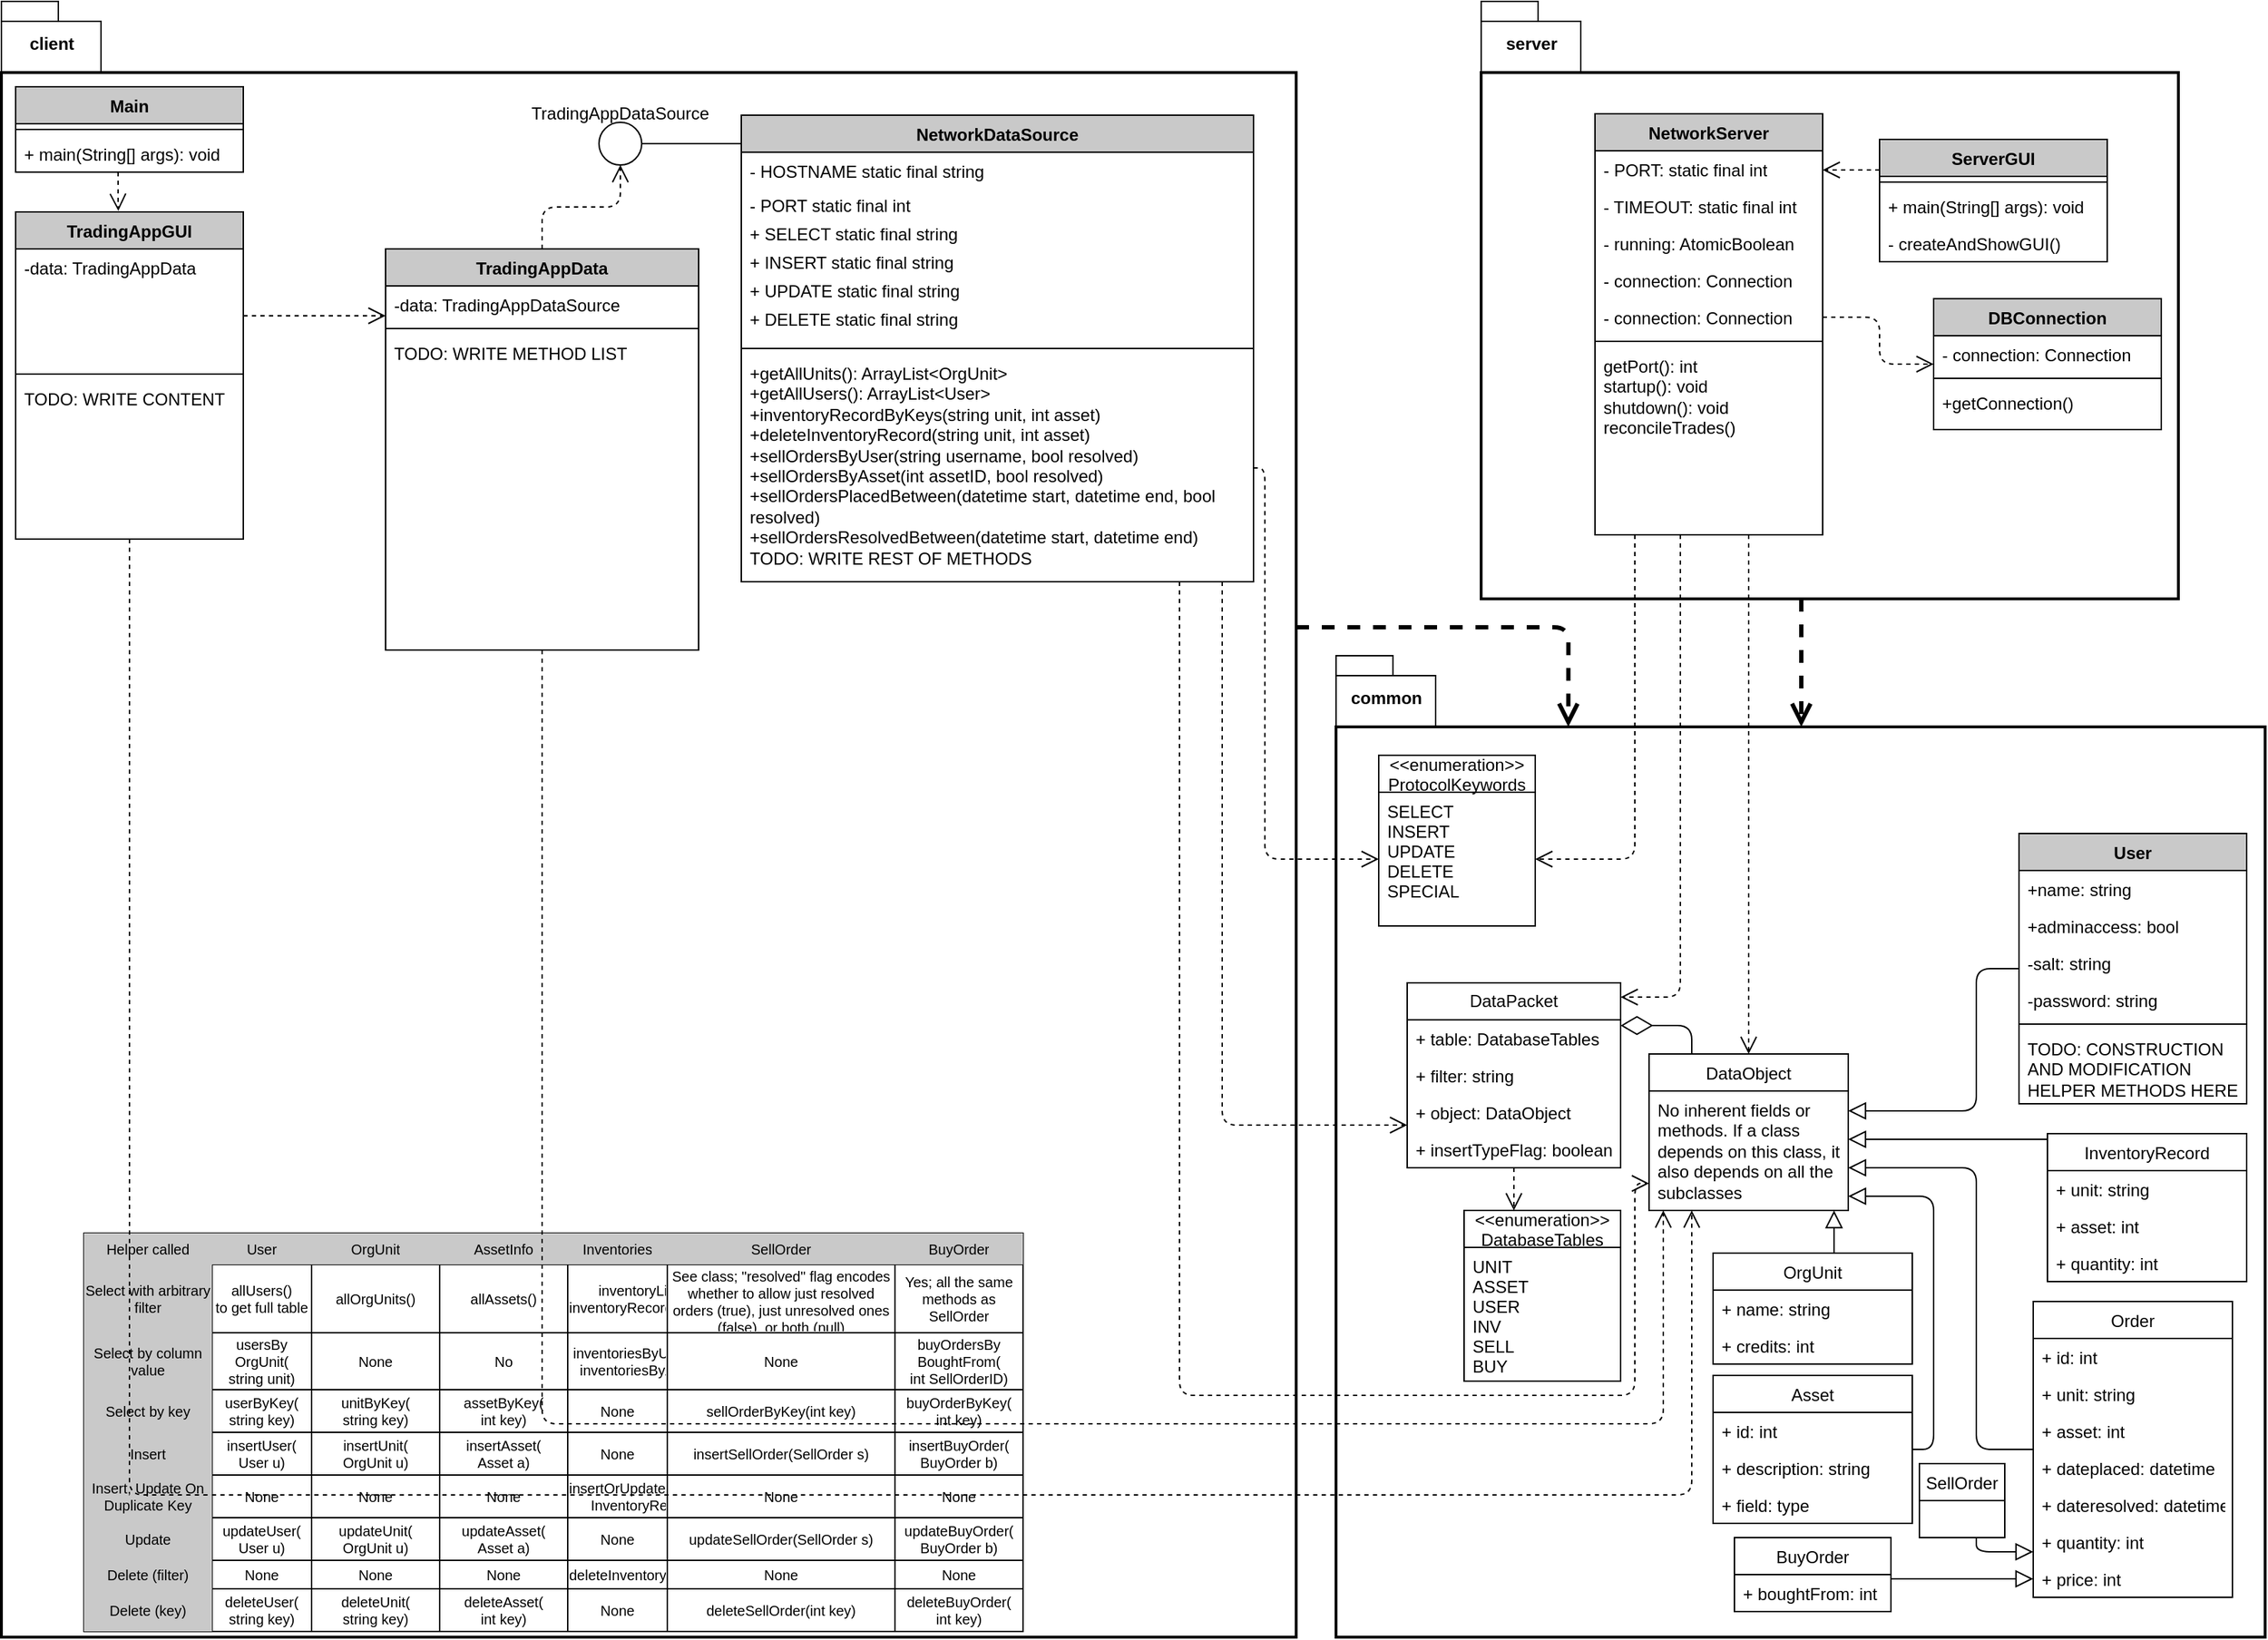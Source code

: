 <mxfile version="14.7.6" type="github">
  <diagram id="C5RBs43oDa-KdzZeNtuy" name="Page-1">
    <mxGraphModel dx="4581" dy="1517" grid="1" gridSize="10" guides="1" tooltips="1" connect="1" arrows="1" fold="1" page="1" pageScale="1" pageWidth="1654" pageHeight="1169" math="0" shadow="0">
      <root>
        <mxCell id="WIyWlLk6GJQsqaUBKTNV-0" />
        <mxCell id="WIyWlLk6GJQsqaUBKTNV-1" parent="WIyWlLk6GJQsqaUBKTNV-0" />
        <mxCell id="mcn4mRLEZo1HMmz5AlUu-60" style="edgeStyle=orthogonalEdgeStyle;rounded=1;orthogonalLoop=1;jettySize=auto;html=1;dashed=1;startArrow=none;startFill=0;endArrow=open;endFill=0;startSize=10;endSize=10;strokeWidth=3;" edge="1" parent="WIyWlLk6GJQsqaUBKTNV-1" source="mcn4mRLEZo1HMmz5AlUu-21" target="mcn4mRLEZo1HMmz5AlUu-16">
          <mxGeometry relative="1" as="geometry">
            <mxPoint x="-300" y="580" as="targetPoint" />
            <Array as="points">
              <mxPoint x="-363" y="480" />
              <mxPoint x="-363" y="480" />
            </Array>
          </mxGeometry>
        </mxCell>
        <mxCell id="mcn4mRLEZo1HMmz5AlUu-21" value="" style="rounded=0;whiteSpace=wrap;html=1;shadow=0;fillColor=none;gradientColor=none;strokeWidth=2;movable=0;resizable=0;rotatable=0;deletable=0;editable=0;connectable=0;" vertex="1" parent="WIyWlLk6GJQsqaUBKTNV-1">
          <mxGeometry x="-588" y="60" width="490" height="370" as="geometry" />
        </mxCell>
        <mxCell id="mcn4mRLEZo1HMmz5AlUu-61" style="edgeStyle=orthogonalEdgeStyle;rounded=1;orthogonalLoop=1;jettySize=auto;html=1;entryX=0.25;entryY=0;entryDx=0;entryDy=0;dashed=1;startArrow=none;startFill=0;endArrow=open;endFill=0;startSize=10;endSize=10;strokeWidth=3;" edge="1" parent="WIyWlLk6GJQsqaUBKTNV-1" source="mcn4mRLEZo1HMmz5AlUu-19" target="mcn4mRLEZo1HMmz5AlUu-16">
          <mxGeometry relative="1" as="geometry">
            <Array as="points">
              <mxPoint x="-527" y="450" />
            </Array>
          </mxGeometry>
        </mxCell>
        <mxCell id="mcn4mRLEZo1HMmz5AlUu-19" value="" style="rounded=0;whiteSpace=wrap;html=1;shadow=0;fillColor=none;gradientColor=none;movable=0;resizable=0;rotatable=0;deletable=0;editable=0;connectable=0;strokeWidth=2;" vertex="1" parent="WIyWlLk6GJQsqaUBKTNV-1">
          <mxGeometry x="-1628" y="60" width="910" height="1100" as="geometry" />
        </mxCell>
        <mxCell id="mcn4mRLEZo1HMmz5AlUu-16" value="" style="rounded=0;whiteSpace=wrap;html=1;shadow=0;fillColor=none;gradientColor=none;movable=1;resizable=1;rotatable=1;deletable=1;editable=1;connectable=1;strokeWidth=2;" vertex="1" parent="WIyWlLk6GJQsqaUBKTNV-1">
          <mxGeometry x="-690" y="520" width="653" height="640" as="geometry" />
        </mxCell>
        <mxCell id="mcn4mRLEZo1HMmz5AlUu-12" style="edgeStyle=orthogonalEdgeStyle;rounded=1;orthogonalLoop=1;jettySize=auto;html=1;entryX=1;entryY=0.5;entryDx=0;entryDy=0;startArrow=none;startFill=0;endArrow=none;endFill=0;startSize=10;endSize=10;" edge="1" parent="WIyWlLk6GJQsqaUBKTNV-1" source="0jcatp8Q0D0t4g7Fgnds-0" target="mcn4mRLEZo1HMmz5AlUu-11">
          <mxGeometry relative="1" as="geometry">
            <Array as="points">
              <mxPoint x="-1173" y="110" />
            </Array>
          </mxGeometry>
        </mxCell>
        <mxCell id="0jcatp8Q0D0t4g7Fgnds-0" value="NetworkDataSource" style="swimlane;fontStyle=1;align=center;verticalAlign=top;childLayout=stackLayout;horizontal=1;startSize=26;horizontalStack=0;resizeParent=1;resizeParentMax=0;resizeLast=0;collapsible=1;marginBottom=0;fillColor=#C9C9C9;fontSize=12;whiteSpace=wrap;" parent="WIyWlLk6GJQsqaUBKTNV-1" vertex="1">
          <mxGeometry x="-1108" y="90" width="360" height="328" as="geometry" />
        </mxCell>
        <mxCell id="0jcatp8Q0D0t4g7Fgnds-1" value="- HOSTNAME static final string" style="text;strokeColor=none;fillColor=none;align=left;verticalAlign=top;spacingLeft=4;spacingRight=4;overflow=hidden;rotatable=0;points=[[0,0.5],[1,0.5]];portConstraint=eastwest;fontSize=12;whiteSpace=wrap;" parent="0jcatp8Q0D0t4g7Fgnds-0" vertex="1">
          <mxGeometry y="26" width="360" height="24" as="geometry" />
        </mxCell>
        <mxCell id="0jcatp8Q0D0t4g7Fgnds-6" value="- PORT static final int" style="text;strokeColor=none;fillColor=none;align=left;verticalAlign=top;spacingLeft=4;spacingRight=4;overflow=hidden;rotatable=0;points=[[0,0.5],[1,0.5]];portConstraint=eastwest;fontSize=12;whiteSpace=wrap;" parent="0jcatp8Q0D0t4g7Fgnds-0" vertex="1">
          <mxGeometry y="50" width="360" height="20" as="geometry" />
        </mxCell>
        <mxCell id="0jcatp8Q0D0t4g7Fgnds-7" value="+ SELECT static final string" style="text;strokeColor=none;fillColor=none;align=left;verticalAlign=top;spacingLeft=4;spacingRight=4;overflow=hidden;rotatable=0;points=[[0,0.5],[1,0.5]];portConstraint=eastwest;fontSize=12;whiteSpace=wrap;" parent="0jcatp8Q0D0t4g7Fgnds-0" vertex="1">
          <mxGeometry y="70" width="360" height="20" as="geometry" />
        </mxCell>
        <mxCell id="0jcatp8Q0D0t4g7Fgnds-8" value="+ INSERT static final string" style="text;strokeColor=none;fillColor=none;align=left;verticalAlign=top;spacingLeft=4;spacingRight=4;overflow=hidden;rotatable=0;points=[[0,0.5],[1,0.5]];portConstraint=eastwest;fontSize=12;whiteSpace=wrap;" parent="0jcatp8Q0D0t4g7Fgnds-0" vertex="1">
          <mxGeometry y="90" width="360" height="20" as="geometry" />
        </mxCell>
        <mxCell id="0jcatp8Q0D0t4g7Fgnds-111" value="+ UPDATE static final string" style="text;strokeColor=none;fillColor=none;align=left;verticalAlign=top;spacingLeft=4;spacingRight=4;overflow=hidden;rotatable=0;points=[[0,0.5],[1,0.5]];portConstraint=eastwest;fontSize=12;whiteSpace=wrap;" parent="0jcatp8Q0D0t4g7Fgnds-0" vertex="1">
          <mxGeometry y="110" width="360" height="20" as="geometry" />
        </mxCell>
        <mxCell id="0jcatp8Q0D0t4g7Fgnds-112" value="+ DELETE static final string" style="text;strokeColor=none;fillColor=none;align=left;verticalAlign=top;spacingLeft=4;spacingRight=4;overflow=hidden;rotatable=0;points=[[0,0.5],[1,0.5]];portConstraint=eastwest;fontSize=12;whiteSpace=wrap;" parent="0jcatp8Q0D0t4g7Fgnds-0" vertex="1">
          <mxGeometry y="130" width="360" height="30" as="geometry" />
        </mxCell>
        <mxCell id="0jcatp8Q0D0t4g7Fgnds-2" value="" style="line;strokeWidth=1;fillColor=none;align=left;verticalAlign=middle;spacingTop=-1;spacingLeft=3;spacingRight=3;rotatable=0;labelPosition=right;points=[];portConstraint=eastwest;fontSize=12;whiteSpace=wrap;" parent="0jcatp8Q0D0t4g7Fgnds-0" vertex="1">
          <mxGeometry y="160" width="360" height="8" as="geometry" />
        </mxCell>
        <mxCell id="0jcatp8Q0D0t4g7Fgnds-14" value="+getAllUnits(): ArrayList&lt;OrgUnit&gt;&#xa;+getAllUsers(): ArrayList&lt;User&gt;&#xa;+inventoryRecordByKeys(string unit, int asset)&#xa;+deleteInventoryRecord(string unit, int asset)&#xa;+sellOrdersByUser(string username, bool resolved)&#xa;+sellOrdersByAsset(int assetID, bool resolved)&#xa;+sellOrdersPlacedBetween(datetime start, datetime end, bool resolved)&#xa;+sellOrdersResolvedBetween(datetime start, datetime end)&#xa;TODO: WRITE REST OF METHODS" style="text;strokeColor=none;fillColor=none;align=left;verticalAlign=top;spacingLeft=4;spacingRight=4;overflow=hidden;rotatable=0;points=[[0,0.5],[1,0.5]];portConstraint=eastwest;whiteSpace=wrap;fontSize=12;" parent="0jcatp8Q0D0t4g7Fgnds-0" vertex="1">
          <mxGeometry y="168" width="360" height="160" as="geometry" />
        </mxCell>
        <mxCell id="0jcatp8Q0D0t4g7Fgnds-20" value="" style="shape=table;html=1;whiteSpace=wrap;startSize=0;container=1;collapsible=0;childLayout=tableLayout;fontSize=10;" parent="WIyWlLk6GJQsqaUBKTNV-1" vertex="1">
          <mxGeometry x="-1570" y="876" width="660" height="280" as="geometry" />
        </mxCell>
        <mxCell id="0jcatp8Q0D0t4g7Fgnds-21" value="" style="shape=partialRectangle;html=1;whiteSpace=wrap;collapsible=0;dropTarget=0;pointerEvents=0;fillColor=none;top=0;left=0;bottom=0;right=0;points=[[0,0.5],[1,0.5]];portConstraint=eastwest;fontSize=10;" parent="0jcatp8Q0D0t4g7Fgnds-20" vertex="1">
          <mxGeometry width="660" height="22" as="geometry" />
        </mxCell>
        <mxCell id="0jcatp8Q0D0t4g7Fgnds-42" value="Helper called" style="shape=partialRectangle;html=1;whiteSpace=wrap;connectable=0;top=0;left=0;bottom=0;right=0;overflow=hidden;strokeWidth=1;perimeterSpacing=0;fillColor=#C9C9C9;fontSize=10;" parent="0jcatp8Q0D0t4g7Fgnds-21" vertex="1">
          <mxGeometry width="90" height="22" as="geometry" />
        </mxCell>
        <mxCell id="0jcatp8Q0D0t4g7Fgnds-22" value="User" style="shape=partialRectangle;html=1;whiteSpace=wrap;connectable=0;top=0;left=0;bottom=0;right=0;overflow=hidden;fillColor=#C9C9C9;fontSize=10;" parent="0jcatp8Q0D0t4g7Fgnds-21" vertex="1">
          <mxGeometry x="90" width="70" height="22" as="geometry" />
        </mxCell>
        <mxCell id="0jcatp8Q0D0t4g7Fgnds-23" value="OrgUnit" style="shape=partialRectangle;html=1;whiteSpace=wrap;connectable=0;top=0;left=0;bottom=0;right=0;overflow=hidden;fillColor=#C9C9C9;fontSize=10;" parent="0jcatp8Q0D0t4g7Fgnds-21" vertex="1">
          <mxGeometry x="160" width="90" height="22" as="geometry" />
        </mxCell>
        <mxCell id="0jcatp8Q0D0t4g7Fgnds-24" value="AssetInfo" style="shape=partialRectangle;html=1;whiteSpace=wrap;connectable=0;top=0;left=0;bottom=0;right=0;overflow=hidden;fillColor=#C9C9C9;fontSize=10;" parent="0jcatp8Q0D0t4g7Fgnds-21" vertex="1">
          <mxGeometry x="250" width="90" height="22" as="geometry" />
        </mxCell>
        <mxCell id="0jcatp8Q0D0t4g7Fgnds-33" value="Inventories" style="shape=partialRectangle;html=1;whiteSpace=wrap;connectable=0;top=0;left=0;bottom=0;right=0;overflow=hidden;fillColor=#C9C9C9;fontSize=10;" parent="0jcatp8Q0D0t4g7Fgnds-21" vertex="1">
          <mxGeometry x="340" width="70" height="22" as="geometry" />
        </mxCell>
        <mxCell id="0jcatp8Q0D0t4g7Fgnds-36" value="SellOrder" style="shape=partialRectangle;html=1;whiteSpace=wrap;connectable=0;top=0;left=0;bottom=0;right=0;overflow=hidden;fillColor=#C9C9C9;fontSize=10;" parent="0jcatp8Q0D0t4g7Fgnds-21" vertex="1">
          <mxGeometry x="410" width="160" height="22" as="geometry" />
        </mxCell>
        <mxCell id="0jcatp8Q0D0t4g7Fgnds-39" value="BuyOrder" style="shape=partialRectangle;html=1;whiteSpace=wrap;connectable=0;top=0;left=0;bottom=0;right=0;overflow=hidden;fillColor=#C9C9C9;fontSize=10;" parent="0jcatp8Q0D0t4g7Fgnds-21" vertex="1">
          <mxGeometry x="570" width="90" height="22" as="geometry" />
        </mxCell>
        <mxCell id="0jcatp8Q0D0t4g7Fgnds-25" value="" style="shape=partialRectangle;html=1;whiteSpace=wrap;collapsible=0;dropTarget=0;pointerEvents=0;fillColor=none;top=0;left=0;bottom=0;right=0;points=[[0,0.5],[1,0.5]];portConstraint=eastwest;fontSize=10;" parent="0jcatp8Q0D0t4g7Fgnds-20" vertex="1">
          <mxGeometry y="22" width="660" height="48" as="geometry" />
        </mxCell>
        <mxCell id="0jcatp8Q0D0t4g7Fgnds-43" value="Select with arbitrary filter" style="shape=partialRectangle;html=1;whiteSpace=wrap;connectable=0;top=0;left=0;bottom=0;right=0;overflow=hidden;strokeWidth=1;perimeterSpacing=0;fillColor=#C9C9C9;fontSize=10;" parent="0jcatp8Q0D0t4g7Fgnds-25" vertex="1">
          <mxGeometry width="90" height="48" as="geometry" />
        </mxCell>
        <mxCell id="0jcatp8Q0D0t4g7Fgnds-26" value="allUsers()&lt;br style=&quot;font-size: 10px;&quot;&gt;to get full table" style="shape=partialRectangle;html=1;whiteSpace=wrap;connectable=0;fillColor=none;top=0;left=0;bottom=0;right=0;overflow=hidden;fontSize=10;" parent="0jcatp8Q0D0t4g7Fgnds-25" vertex="1">
          <mxGeometry x="90" width="70" height="48" as="geometry" />
        </mxCell>
        <mxCell id="0jcatp8Q0D0t4g7Fgnds-27" value="allOrgUnits()" style="shape=partialRectangle;html=1;whiteSpace=wrap;connectable=0;fillColor=none;top=0;left=0;bottom=0;right=0;overflow=hidden;fontSize=10;" parent="0jcatp8Q0D0t4g7Fgnds-25" vertex="1">
          <mxGeometry x="160" width="90" height="48" as="geometry" />
        </mxCell>
        <mxCell id="0jcatp8Q0D0t4g7Fgnds-28" value="allAssets()" style="shape=partialRectangle;html=1;whiteSpace=wrap;connectable=0;fillColor=none;top=0;left=0;bottom=0;right=0;overflow=hidden;fontSize=10;" parent="0jcatp8Q0D0t4g7Fgnds-25" vertex="1">
          <mxGeometry x="250" width="90" height="48" as="geometry" />
        </mxCell>
        <mxCell id="0jcatp8Q0D0t4g7Fgnds-34" value="inventoryList(), inventoryRecordByKeys" style="shape=partialRectangle;html=1;whiteSpace=wrap;connectable=0;fillColor=none;top=0;left=0;bottom=0;right=0;overflow=hidden;fontSize=10;" parent="0jcatp8Q0D0t4g7Fgnds-25" vertex="1">
          <mxGeometry x="340" width="70" height="48" as="geometry" />
        </mxCell>
        <mxCell id="0jcatp8Q0D0t4g7Fgnds-37" value="See class;&amp;nbsp;&lt;span style=&quot;text-align: left; font-size: 10px;&quot;&gt;&quot;resolved&quot; flag encodes whether to allow just resolved orders (true), just unresolved ones (false), or both (null)&lt;/span&gt;" style="shape=partialRectangle;html=1;connectable=0;fillColor=none;top=0;left=0;bottom=0;right=0;overflow=hidden;whiteSpace=wrap;fontSize=10;" parent="0jcatp8Q0D0t4g7Fgnds-25" vertex="1">
          <mxGeometry x="410" width="160" height="48" as="geometry" />
        </mxCell>
        <mxCell id="0jcatp8Q0D0t4g7Fgnds-40" value="Yes; all the same methods as SellOrder" style="shape=partialRectangle;html=1;whiteSpace=wrap;connectable=0;fillColor=none;top=0;left=0;bottom=0;right=0;overflow=hidden;fontSize=10;" parent="0jcatp8Q0D0t4g7Fgnds-25" vertex="1">
          <mxGeometry x="570" width="90" height="48" as="geometry" />
        </mxCell>
        <mxCell id="0jcatp8Q0D0t4g7Fgnds-77" style="shape=partialRectangle;html=1;whiteSpace=wrap;collapsible=0;dropTarget=0;pointerEvents=0;fillColor=none;top=0;left=0;bottom=0;right=0;points=[[0,0.5],[1,0.5]];portConstraint=eastwest;fontSize=10;" parent="0jcatp8Q0D0t4g7Fgnds-20" vertex="1">
          <mxGeometry y="70" width="660" height="40" as="geometry" />
        </mxCell>
        <mxCell id="0jcatp8Q0D0t4g7Fgnds-78" value="Select by column value" style="shape=partialRectangle;html=1;whiteSpace=wrap;connectable=0;top=0;left=0;bottom=0;right=0;overflow=hidden;strokeWidth=1;perimeterSpacing=0;fillColor=#C9C9C9;fontSize=10;" parent="0jcatp8Q0D0t4g7Fgnds-77" vertex="1">
          <mxGeometry width="90" height="40" as="geometry" />
        </mxCell>
        <mxCell id="0jcatp8Q0D0t4g7Fgnds-79" value="usersBy&lt;br style=&quot;font-size: 10px;&quot;&gt;OrgUnit(&lt;br style=&quot;font-size: 10px;&quot;&gt;string unit)" style="shape=partialRectangle;html=1;whiteSpace=wrap;connectable=0;fillColor=none;top=0;left=0;bottom=0;right=0;overflow=hidden;fontSize=10;" parent="0jcatp8Q0D0t4g7Fgnds-77" vertex="1">
          <mxGeometry x="90" width="70" height="40" as="geometry" />
        </mxCell>
        <mxCell id="0jcatp8Q0D0t4g7Fgnds-80" value="None" style="shape=partialRectangle;html=1;whiteSpace=wrap;connectable=0;fillColor=none;top=0;left=0;bottom=0;right=0;overflow=hidden;fontSize=10;" parent="0jcatp8Q0D0t4g7Fgnds-77" vertex="1">
          <mxGeometry x="160" width="90" height="40" as="geometry" />
        </mxCell>
        <mxCell id="0jcatp8Q0D0t4g7Fgnds-81" value="No" style="shape=partialRectangle;html=1;whiteSpace=wrap;connectable=0;fillColor=none;top=0;left=0;bottom=0;right=0;overflow=hidden;fontSize=10;" parent="0jcatp8Q0D0t4g7Fgnds-77" vertex="1">
          <mxGeometry x="250" width="90" height="40" as="geometry" />
        </mxCell>
        <mxCell id="0jcatp8Q0D0t4g7Fgnds-82" value="&amp;nbsp;inventoriesByUnit(string),&amp;nbsp; inventoriesByAsset(int)" style="shape=partialRectangle;html=1;whiteSpace=wrap;connectable=0;fillColor=none;top=0;left=0;bottom=0;right=0;overflow=hidden;fontSize=10;" parent="0jcatp8Q0D0t4g7Fgnds-77" vertex="1">
          <mxGeometry x="340" width="70" height="40" as="geometry" />
        </mxCell>
        <mxCell id="0jcatp8Q0D0t4g7Fgnds-83" value="None" style="shape=partialRectangle;html=1;whiteSpace=wrap;connectable=0;fillColor=none;top=0;left=0;bottom=0;right=0;overflow=hidden;fontSize=10;" parent="0jcatp8Q0D0t4g7Fgnds-77" vertex="1">
          <mxGeometry x="410" width="160" height="40" as="geometry" />
        </mxCell>
        <mxCell id="0jcatp8Q0D0t4g7Fgnds-84" value="buyOrdersBy&lt;br style=&quot;font-size: 10px;&quot;&gt;BoughtFrom(&lt;br style=&quot;font-size: 10px;&quot;&gt;int SellOrderID)" style="shape=partialRectangle;html=1;whiteSpace=wrap;connectable=0;fillColor=none;top=0;left=0;bottom=0;right=0;overflow=hidden;fontSize=10;" parent="0jcatp8Q0D0t4g7Fgnds-77" vertex="1">
          <mxGeometry x="570" width="90" height="40" as="geometry" />
        </mxCell>
        <mxCell id="0jcatp8Q0D0t4g7Fgnds-85" style="shape=partialRectangle;html=1;whiteSpace=wrap;collapsible=0;dropTarget=0;pointerEvents=0;fillColor=none;top=0;left=0;bottom=0;right=0;points=[[0,0.5],[1,0.5]];portConstraint=eastwest;fontSize=10;" parent="0jcatp8Q0D0t4g7Fgnds-20" vertex="1">
          <mxGeometry y="110" width="660" height="30" as="geometry" />
        </mxCell>
        <mxCell id="0jcatp8Q0D0t4g7Fgnds-86" value="Select by key" style="shape=partialRectangle;html=1;whiteSpace=wrap;connectable=0;top=0;left=0;bottom=0;right=0;overflow=hidden;strokeWidth=1;perimeterSpacing=0;fillColor=#C9C9C9;fontSize=10;" parent="0jcatp8Q0D0t4g7Fgnds-85" vertex="1">
          <mxGeometry width="90" height="30" as="geometry" />
        </mxCell>
        <mxCell id="0jcatp8Q0D0t4g7Fgnds-87" value="userByKey(&lt;br style=&quot;font-size: 10px;&quot;&gt;string key)" style="shape=partialRectangle;html=1;whiteSpace=wrap;connectable=0;fillColor=none;top=0;left=0;bottom=0;right=0;overflow=hidden;fontSize=10;" parent="0jcatp8Q0D0t4g7Fgnds-85" vertex="1">
          <mxGeometry x="90" width="70" height="30" as="geometry" />
        </mxCell>
        <mxCell id="0jcatp8Q0D0t4g7Fgnds-88" value="unitByKey(&lt;br style=&quot;font-size: 10px;&quot;&gt;string key)" style="shape=partialRectangle;html=1;whiteSpace=wrap;connectable=0;fillColor=none;top=0;left=0;bottom=0;right=0;overflow=hidden;fontSize=10;" parent="0jcatp8Q0D0t4g7Fgnds-85" vertex="1">
          <mxGeometry x="160" width="90" height="30" as="geometry" />
        </mxCell>
        <mxCell id="0jcatp8Q0D0t4g7Fgnds-89" value="assetByKey(&lt;br style=&quot;font-size: 10px;&quot;&gt;int key)" style="shape=partialRectangle;html=1;whiteSpace=wrap;connectable=0;fillColor=none;top=0;left=0;bottom=0;right=0;overflow=hidden;fontSize=10;" parent="0jcatp8Q0D0t4g7Fgnds-85" vertex="1">
          <mxGeometry x="250" width="90" height="30" as="geometry" />
        </mxCell>
        <mxCell id="0jcatp8Q0D0t4g7Fgnds-90" value="None" style="shape=partialRectangle;html=1;whiteSpace=wrap;connectable=0;fillColor=none;top=0;left=0;bottom=0;right=0;overflow=hidden;fontSize=10;" parent="0jcatp8Q0D0t4g7Fgnds-85" vertex="1">
          <mxGeometry x="340" width="70" height="30" as="geometry" />
        </mxCell>
        <mxCell id="0jcatp8Q0D0t4g7Fgnds-91" value="sellOrderByKey(int key)" style="shape=partialRectangle;html=1;whiteSpace=wrap;connectable=0;fillColor=none;top=0;left=0;bottom=0;right=0;overflow=hidden;fontSize=10;" parent="0jcatp8Q0D0t4g7Fgnds-85" vertex="1">
          <mxGeometry x="410" width="160" height="30" as="geometry" />
        </mxCell>
        <mxCell id="0jcatp8Q0D0t4g7Fgnds-92" value="buyOrderByKey(&lt;br style=&quot;font-size: 10px;&quot;&gt;int key)" style="shape=partialRectangle;html=1;whiteSpace=wrap;connectable=0;fillColor=none;top=0;left=0;bottom=0;right=0;overflow=hidden;fontSize=10;" parent="0jcatp8Q0D0t4g7Fgnds-85" vertex="1">
          <mxGeometry x="570" width="90" height="30" as="geometry" />
        </mxCell>
        <mxCell id="0jcatp8Q0D0t4g7Fgnds-69" style="shape=partialRectangle;html=1;whiteSpace=wrap;collapsible=0;dropTarget=0;pointerEvents=0;fillColor=none;top=0;left=0;bottom=0;right=0;points=[[0,0.5],[1,0.5]];portConstraint=eastwest;fontSize=10;" parent="0jcatp8Q0D0t4g7Fgnds-20" vertex="1">
          <mxGeometry y="140" width="660" height="30" as="geometry" />
        </mxCell>
        <mxCell id="0jcatp8Q0D0t4g7Fgnds-70" value="Insert" style="shape=partialRectangle;html=1;whiteSpace=wrap;connectable=0;top=0;left=0;bottom=0;right=0;overflow=hidden;strokeWidth=1;perimeterSpacing=0;fillColor=#C9C9C9;fontSize=10;" parent="0jcatp8Q0D0t4g7Fgnds-69" vertex="1">
          <mxGeometry width="90" height="30" as="geometry" />
        </mxCell>
        <mxCell id="0jcatp8Q0D0t4g7Fgnds-71" value="insertUser(&lt;br style=&quot;font-size: 10px;&quot;&gt;User u)" style="shape=partialRectangle;html=1;whiteSpace=wrap;connectable=0;fillColor=none;top=0;left=0;bottom=0;right=0;overflow=hidden;fontSize=10;" parent="0jcatp8Q0D0t4g7Fgnds-69" vertex="1">
          <mxGeometry x="90" width="70" height="30" as="geometry" />
        </mxCell>
        <mxCell id="0jcatp8Q0D0t4g7Fgnds-72" value="insertUnit(&lt;br style=&quot;font-size: 10px;&quot;&gt;OrgUnit u)" style="shape=partialRectangle;html=1;whiteSpace=wrap;connectable=0;fillColor=none;top=0;left=0;bottom=0;right=0;overflow=hidden;fontSize=10;" parent="0jcatp8Q0D0t4g7Fgnds-69" vertex="1">
          <mxGeometry x="160" width="90" height="30" as="geometry" />
        </mxCell>
        <mxCell id="0jcatp8Q0D0t4g7Fgnds-73" value="insertAsset(&lt;br style=&quot;font-size: 10px;&quot;&gt;Asset a)" style="shape=partialRectangle;html=1;whiteSpace=wrap;connectable=0;fillColor=none;top=0;left=0;bottom=0;right=0;overflow=hidden;fontSize=10;" parent="0jcatp8Q0D0t4g7Fgnds-69" vertex="1">
          <mxGeometry x="250" width="90" height="30" as="geometry" />
        </mxCell>
        <mxCell id="0jcatp8Q0D0t4g7Fgnds-74" value="None" style="shape=partialRectangle;html=1;whiteSpace=wrap;connectable=0;fillColor=none;top=0;left=0;bottom=0;right=0;overflow=hidden;fontSize=10;" parent="0jcatp8Q0D0t4g7Fgnds-69" vertex="1">
          <mxGeometry x="340" width="70" height="30" as="geometry" />
        </mxCell>
        <mxCell id="0jcatp8Q0D0t4g7Fgnds-75" value="insertSellOrder(SellOrder s)" style="shape=partialRectangle;html=1;whiteSpace=wrap;connectable=0;fillColor=none;top=0;left=0;bottom=0;right=0;overflow=hidden;fontSize=10;" parent="0jcatp8Q0D0t4g7Fgnds-69" vertex="1">
          <mxGeometry x="410" width="160" height="30" as="geometry" />
        </mxCell>
        <mxCell id="0jcatp8Q0D0t4g7Fgnds-76" value="insertBuyOrder(&lt;br style=&quot;font-size: 10px;&quot;&gt;BuyOrder b)" style="shape=partialRectangle;html=1;whiteSpace=wrap;connectable=0;fillColor=none;top=0;left=0;bottom=0;right=0;overflow=hidden;fontSize=10;" parent="0jcatp8Q0D0t4g7Fgnds-69" vertex="1">
          <mxGeometry x="570" width="90" height="30" as="geometry" />
        </mxCell>
        <mxCell id="0jcatp8Q0D0t4g7Fgnds-95" style="shape=partialRectangle;html=1;whiteSpace=wrap;collapsible=0;dropTarget=0;pointerEvents=0;fillColor=none;top=0;left=0;bottom=0;right=0;points=[[0,0.5],[1,0.5]];portConstraint=eastwest;fontSize=10;" parent="0jcatp8Q0D0t4g7Fgnds-20" vertex="1">
          <mxGeometry y="170" width="660" height="30" as="geometry" />
        </mxCell>
        <mxCell id="0jcatp8Q0D0t4g7Fgnds-96" value="Insert, Update On Duplicate Key" style="shape=partialRectangle;html=1;whiteSpace=wrap;connectable=0;top=0;left=0;bottom=0;right=0;overflow=hidden;strokeWidth=1;perimeterSpacing=0;fillColor=#C9C9C9;fontSize=10;" parent="0jcatp8Q0D0t4g7Fgnds-95" vertex="1">
          <mxGeometry width="90" height="30" as="geometry" />
        </mxCell>
        <mxCell id="0jcatp8Q0D0t4g7Fgnds-97" value="None" style="shape=partialRectangle;html=1;whiteSpace=wrap;connectable=0;fillColor=none;top=0;left=0;bottom=0;right=0;overflow=hidden;fontSize=10;" parent="0jcatp8Q0D0t4g7Fgnds-95" vertex="1">
          <mxGeometry x="90" width="70" height="30" as="geometry" />
        </mxCell>
        <mxCell id="0jcatp8Q0D0t4g7Fgnds-98" value="None" style="shape=partialRectangle;html=1;whiteSpace=wrap;connectable=0;fillColor=none;top=0;left=0;bottom=0;right=0;overflow=hidden;fontSize=10;" parent="0jcatp8Q0D0t4g7Fgnds-95" vertex="1">
          <mxGeometry x="160" width="90" height="30" as="geometry" />
        </mxCell>
        <mxCell id="0jcatp8Q0D0t4g7Fgnds-99" value="None" style="shape=partialRectangle;html=1;whiteSpace=wrap;connectable=0;fillColor=none;top=0;left=0;bottom=0;right=0;overflow=hidden;fontSize=10;" parent="0jcatp8Q0D0t4g7Fgnds-95" vertex="1">
          <mxGeometry x="250" width="90" height="30" as="geometry" />
        </mxCell>
        <mxCell id="0jcatp8Q0D0t4g7Fgnds-100" value="insertOrUpdateInventory(&lt;br style=&quot;font-size: 10px;&quot;&gt;InventoryRecord i)" style="shape=partialRectangle;html=1;whiteSpace=wrap;connectable=0;fillColor=none;top=0;left=0;bottom=0;right=0;overflow=hidden;fontSize=10;" parent="0jcatp8Q0D0t4g7Fgnds-95" vertex="1">
          <mxGeometry x="340" width="70" height="30" as="geometry" />
        </mxCell>
        <mxCell id="0jcatp8Q0D0t4g7Fgnds-101" value="None" style="shape=partialRectangle;html=1;whiteSpace=wrap;connectable=0;fillColor=none;top=0;left=0;bottom=0;right=0;overflow=hidden;fontSize=10;" parent="0jcatp8Q0D0t4g7Fgnds-95" vertex="1">
          <mxGeometry x="410" width="160" height="30" as="geometry" />
        </mxCell>
        <mxCell id="0jcatp8Q0D0t4g7Fgnds-102" value="None" style="shape=partialRectangle;html=1;whiteSpace=wrap;connectable=0;fillColor=none;top=0;left=0;bottom=0;right=0;overflow=hidden;fontSize=10;" parent="0jcatp8Q0D0t4g7Fgnds-95" vertex="1">
          <mxGeometry x="570" width="90" height="30" as="geometry" />
        </mxCell>
        <mxCell id="0jcatp8Q0D0t4g7Fgnds-61" style="shape=partialRectangle;html=1;whiteSpace=wrap;collapsible=0;dropTarget=0;pointerEvents=0;fillColor=none;top=0;left=0;bottom=0;right=0;points=[[0,0.5],[1,0.5]];portConstraint=eastwest;fontSize=10;" parent="0jcatp8Q0D0t4g7Fgnds-20" vertex="1">
          <mxGeometry y="200" width="660" height="30" as="geometry" />
        </mxCell>
        <mxCell id="0jcatp8Q0D0t4g7Fgnds-62" value="Update" style="shape=partialRectangle;html=1;whiteSpace=wrap;connectable=0;top=0;left=0;bottom=0;right=0;overflow=hidden;strokeWidth=1;perimeterSpacing=0;fillColor=#C9C9C9;fontSize=10;" parent="0jcatp8Q0D0t4g7Fgnds-61" vertex="1">
          <mxGeometry width="90" height="30" as="geometry" />
        </mxCell>
        <mxCell id="0jcatp8Q0D0t4g7Fgnds-63" value="updateUser(&lt;br style=&quot;font-size: 10px;&quot;&gt;User u)" style="shape=partialRectangle;html=1;whiteSpace=wrap;connectable=0;fillColor=none;top=0;left=0;bottom=0;right=0;overflow=hidden;fontSize=10;" parent="0jcatp8Q0D0t4g7Fgnds-61" vertex="1">
          <mxGeometry x="90" width="70" height="30" as="geometry" />
        </mxCell>
        <mxCell id="0jcatp8Q0D0t4g7Fgnds-64" value="updateUnit(&lt;br style=&quot;font-size: 10px;&quot;&gt;OrgUnit u)" style="shape=partialRectangle;html=1;whiteSpace=wrap;connectable=0;fillColor=none;top=0;left=0;bottom=0;right=0;overflow=hidden;fontSize=10;" parent="0jcatp8Q0D0t4g7Fgnds-61" vertex="1">
          <mxGeometry x="160" width="90" height="30" as="geometry" />
        </mxCell>
        <mxCell id="0jcatp8Q0D0t4g7Fgnds-65" value="updateAsset(&lt;br style=&quot;font-size: 10px;&quot;&gt;Asset a)" style="shape=partialRectangle;html=1;whiteSpace=wrap;connectable=0;fillColor=none;top=0;left=0;bottom=0;right=0;overflow=hidden;fontSize=10;" parent="0jcatp8Q0D0t4g7Fgnds-61" vertex="1">
          <mxGeometry x="250" width="90" height="30" as="geometry" />
        </mxCell>
        <mxCell id="0jcatp8Q0D0t4g7Fgnds-66" value="None" style="shape=partialRectangle;html=1;whiteSpace=wrap;connectable=0;fillColor=none;top=0;left=0;bottom=0;right=0;overflow=hidden;fontSize=10;" parent="0jcatp8Q0D0t4g7Fgnds-61" vertex="1">
          <mxGeometry x="340" width="70" height="30" as="geometry" />
        </mxCell>
        <mxCell id="0jcatp8Q0D0t4g7Fgnds-67" value="updateSellOrder(SellOrder s)" style="shape=partialRectangle;html=1;whiteSpace=wrap;connectable=0;fillColor=none;top=0;left=0;bottom=0;right=0;overflow=hidden;fontSize=10;" parent="0jcatp8Q0D0t4g7Fgnds-61" vertex="1">
          <mxGeometry x="410" width="160" height="30" as="geometry" />
        </mxCell>
        <mxCell id="0jcatp8Q0D0t4g7Fgnds-68" value="updateBuyOrder(&lt;br style=&quot;font-size: 10px;&quot;&gt;BuyOrder b)" style="shape=partialRectangle;html=1;whiteSpace=wrap;connectable=0;fillColor=none;top=0;left=0;bottom=0;right=0;overflow=hidden;fontSize=10;" parent="0jcatp8Q0D0t4g7Fgnds-61" vertex="1">
          <mxGeometry x="570" width="90" height="30" as="geometry" />
        </mxCell>
        <mxCell id="0jcatp8Q0D0t4g7Fgnds-53" style="shape=partialRectangle;html=1;whiteSpace=wrap;collapsible=0;dropTarget=0;pointerEvents=0;fillColor=none;top=0;left=0;bottom=0;right=0;points=[[0,0.5],[1,0.5]];portConstraint=eastwest;fontSize=10;" parent="0jcatp8Q0D0t4g7Fgnds-20" vertex="1">
          <mxGeometry y="230" width="660" height="20" as="geometry" />
        </mxCell>
        <mxCell id="0jcatp8Q0D0t4g7Fgnds-54" value="Delete (filter)" style="shape=partialRectangle;html=1;whiteSpace=wrap;connectable=0;top=0;left=0;bottom=0;right=0;overflow=hidden;strokeWidth=1;perimeterSpacing=0;fillColor=#C9C9C9;fontSize=10;" parent="0jcatp8Q0D0t4g7Fgnds-53" vertex="1">
          <mxGeometry width="90" height="20" as="geometry" />
        </mxCell>
        <mxCell id="0jcatp8Q0D0t4g7Fgnds-55" value="None" style="shape=partialRectangle;html=1;whiteSpace=wrap;connectable=0;fillColor=none;top=0;left=0;bottom=0;right=0;overflow=hidden;fontSize=10;" parent="0jcatp8Q0D0t4g7Fgnds-53" vertex="1">
          <mxGeometry x="90" width="70" height="20" as="geometry" />
        </mxCell>
        <mxCell id="0jcatp8Q0D0t4g7Fgnds-56" value="None" style="shape=partialRectangle;html=1;whiteSpace=wrap;connectable=0;fillColor=none;top=0;left=0;bottom=0;right=0;overflow=hidden;fontSize=10;" parent="0jcatp8Q0D0t4g7Fgnds-53" vertex="1">
          <mxGeometry x="160" width="90" height="20" as="geometry" />
        </mxCell>
        <mxCell id="0jcatp8Q0D0t4g7Fgnds-57" value="None" style="shape=partialRectangle;html=1;whiteSpace=wrap;connectable=0;fillColor=none;top=0;left=0;bottom=0;right=0;overflow=hidden;fontSize=10;" parent="0jcatp8Q0D0t4g7Fgnds-53" vertex="1">
          <mxGeometry x="250" width="90" height="20" as="geometry" />
        </mxCell>
        <mxCell id="0jcatp8Q0D0t4g7Fgnds-58" value="deleteInventoryRecord" style="shape=partialRectangle;html=1;whiteSpace=wrap;connectable=0;fillColor=none;top=0;left=0;bottom=0;right=0;overflow=hidden;fontSize=10;" parent="0jcatp8Q0D0t4g7Fgnds-53" vertex="1">
          <mxGeometry x="340" width="70" height="20" as="geometry" />
        </mxCell>
        <mxCell id="0jcatp8Q0D0t4g7Fgnds-59" value="None" style="shape=partialRectangle;html=1;whiteSpace=wrap;connectable=0;fillColor=none;top=0;left=0;bottom=0;right=0;overflow=hidden;fontSize=10;" parent="0jcatp8Q0D0t4g7Fgnds-53" vertex="1">
          <mxGeometry x="410" width="160" height="20" as="geometry" />
        </mxCell>
        <mxCell id="0jcatp8Q0D0t4g7Fgnds-60" value="None" style="shape=partialRectangle;html=1;whiteSpace=wrap;connectable=0;fillColor=none;top=0;left=0;bottom=0;right=0;overflow=hidden;fontSize=10;" parent="0jcatp8Q0D0t4g7Fgnds-53" vertex="1">
          <mxGeometry x="570" width="90" height="20" as="geometry" />
        </mxCell>
        <mxCell id="0jcatp8Q0D0t4g7Fgnds-103" style="shape=partialRectangle;html=1;whiteSpace=wrap;collapsible=0;dropTarget=0;pointerEvents=0;fillColor=none;top=0;left=0;bottom=0;right=0;points=[[0,0.5],[1,0.5]];portConstraint=eastwest;fontSize=10;" parent="0jcatp8Q0D0t4g7Fgnds-20" vertex="1">
          <mxGeometry y="250" width="660" height="30" as="geometry" />
        </mxCell>
        <mxCell id="0jcatp8Q0D0t4g7Fgnds-104" value="Delete (key)" style="shape=partialRectangle;html=1;whiteSpace=wrap;connectable=0;top=0;left=0;bottom=0;right=0;overflow=hidden;strokeWidth=1;perimeterSpacing=0;fillColor=#C9C9C9;fontSize=10;" parent="0jcatp8Q0D0t4g7Fgnds-103" vertex="1">
          <mxGeometry width="90" height="30" as="geometry" />
        </mxCell>
        <mxCell id="0jcatp8Q0D0t4g7Fgnds-105" value="deleteUser(&lt;br style=&quot;font-size: 10px;&quot;&gt;string key)" style="shape=partialRectangle;html=1;whiteSpace=wrap;connectable=0;fillColor=none;top=0;left=0;bottom=0;right=0;overflow=hidden;fontSize=10;" parent="0jcatp8Q0D0t4g7Fgnds-103" vertex="1">
          <mxGeometry x="90" width="70" height="30" as="geometry" />
        </mxCell>
        <mxCell id="0jcatp8Q0D0t4g7Fgnds-106" value="deleteUnit(&lt;br style=&quot;font-size: 10px;&quot;&gt;string key)" style="shape=partialRectangle;html=1;whiteSpace=wrap;connectable=0;fillColor=none;top=0;left=0;bottom=0;right=0;overflow=hidden;fontSize=10;" parent="0jcatp8Q0D0t4g7Fgnds-103" vertex="1">
          <mxGeometry x="160" width="90" height="30" as="geometry" />
        </mxCell>
        <mxCell id="0jcatp8Q0D0t4g7Fgnds-107" value="deleteAsset(&lt;br style=&quot;font-size: 10px;&quot;&gt;int key)" style="shape=partialRectangle;html=1;whiteSpace=wrap;connectable=0;fillColor=none;top=0;left=0;bottom=0;right=0;overflow=hidden;fontSize=10;" parent="0jcatp8Q0D0t4g7Fgnds-103" vertex="1">
          <mxGeometry x="250" width="90" height="30" as="geometry" />
        </mxCell>
        <mxCell id="0jcatp8Q0D0t4g7Fgnds-108" value="None" style="shape=partialRectangle;html=1;whiteSpace=wrap;connectable=0;fillColor=none;top=0;left=0;bottom=0;right=0;overflow=hidden;fontSize=10;" parent="0jcatp8Q0D0t4g7Fgnds-103" vertex="1">
          <mxGeometry x="340" width="70" height="30" as="geometry" />
        </mxCell>
        <mxCell id="0jcatp8Q0D0t4g7Fgnds-109" value="deleteSellOrder(int key)" style="shape=partialRectangle;html=1;whiteSpace=wrap;connectable=0;fillColor=none;top=0;left=0;bottom=0;right=0;overflow=hidden;fontSize=10;" parent="0jcatp8Q0D0t4g7Fgnds-103" vertex="1">
          <mxGeometry x="410" width="160" height="30" as="geometry" />
        </mxCell>
        <mxCell id="0jcatp8Q0D0t4g7Fgnds-110" value="deleteBuyOrder(&lt;br style=&quot;font-size: 10px;&quot;&gt;int key)" style="shape=partialRectangle;html=1;whiteSpace=wrap;connectable=0;fillColor=none;top=0;left=0;bottom=0;right=0;overflow=hidden;fontSize=10;" parent="0jcatp8Q0D0t4g7Fgnds-103" vertex="1">
          <mxGeometry x="570" width="90" height="30" as="geometry" />
        </mxCell>
        <mxCell id="0jcatp8Q0D0t4g7Fgnds-160" style="edgeStyle=orthogonalEdgeStyle;rounded=1;orthogonalLoop=1;jettySize=auto;html=1;endArrow=open;endFill=0;fontSize=12;endSize=10;startSize=10;dashed=1;" parent="WIyWlLk6GJQsqaUBKTNV-1" source="0jcatp8Q0D0t4g7Fgnds-151" target="0jcatp8Q0D0t4g7Fgnds-156" edge="1">
          <mxGeometry relative="1" as="geometry">
            <Array as="points">
              <mxPoint x="-308" y="232" />
              <mxPoint x="-308" y="265" />
            </Array>
          </mxGeometry>
        </mxCell>
        <mxCell id="0jcatp8Q0D0t4g7Fgnds-125" value="NetworkServer" style="swimlane;fontStyle=1;align=center;verticalAlign=top;childLayout=stackLayout;horizontal=1;startSize=26;horizontalStack=0;resizeParent=1;resizeParentMax=0;resizeLast=0;collapsible=1;marginBottom=0;strokeColor=#000000;strokeWidth=1;fillColor=#C9C9C9;html=0;fontSize=12;whiteSpace=wrap;" parent="WIyWlLk6GJQsqaUBKTNV-1" vertex="1">
          <mxGeometry x="-508" y="89" width="160" height="296" as="geometry" />
        </mxCell>
        <mxCell id="0jcatp8Q0D0t4g7Fgnds-126" value="- PORT: static final int" style="text;strokeColor=none;fillColor=none;align=left;verticalAlign=top;spacingLeft=4;spacingRight=4;overflow=hidden;rotatable=0;points=[[0,0.5],[1,0.5]];portConstraint=eastwest;fontSize=12;whiteSpace=wrap;" parent="0jcatp8Q0D0t4g7Fgnds-125" vertex="1">
          <mxGeometry y="26" width="160" height="26" as="geometry" />
        </mxCell>
        <mxCell id="0jcatp8Q0D0t4g7Fgnds-149" value="- TIMEOUT: static final int" style="text;strokeColor=none;fillColor=none;align=left;verticalAlign=top;spacingLeft=4;spacingRight=4;overflow=hidden;rotatable=0;points=[[0,0.5],[1,0.5]];portConstraint=eastwest;fontSize=12;whiteSpace=wrap;" parent="0jcatp8Q0D0t4g7Fgnds-125" vertex="1">
          <mxGeometry y="52" width="160" height="26" as="geometry" />
        </mxCell>
        <mxCell id="0jcatp8Q0D0t4g7Fgnds-150" value="- running: AtomicBoolean" style="text;strokeColor=none;fillColor=none;align=left;verticalAlign=top;spacingLeft=4;spacingRight=4;overflow=hidden;rotatable=0;points=[[0,0.5],[1,0.5]];portConstraint=eastwest;fontSize=12;whiteSpace=wrap;" parent="0jcatp8Q0D0t4g7Fgnds-125" vertex="1">
          <mxGeometry y="78" width="160" height="26" as="geometry" />
        </mxCell>
        <mxCell id="mcn4mRLEZo1HMmz5AlUu-59" value="- connection: Connection" style="text;strokeColor=none;fillColor=none;align=left;verticalAlign=top;spacingLeft=4;spacingRight=4;overflow=hidden;rotatable=0;points=[[0,0.5],[1,0.5]];portConstraint=eastwest;fontSize=12;whiteSpace=wrap;" vertex="1" parent="0jcatp8Q0D0t4g7Fgnds-125">
          <mxGeometry y="104" width="160" height="26" as="geometry" />
        </mxCell>
        <mxCell id="0jcatp8Q0D0t4g7Fgnds-151" value="- connection: Connection" style="text;strokeColor=none;fillColor=none;align=left;verticalAlign=top;spacingLeft=4;spacingRight=4;overflow=hidden;rotatable=0;points=[[0,0.5],[1,0.5]];portConstraint=eastwest;fontSize=12;whiteSpace=wrap;" parent="0jcatp8Q0D0t4g7Fgnds-125" vertex="1">
          <mxGeometry y="130" width="160" height="26" as="geometry" />
        </mxCell>
        <mxCell id="0jcatp8Q0D0t4g7Fgnds-127" value="" style="line;strokeWidth=1;fillColor=none;align=left;verticalAlign=middle;spacingTop=-1;spacingLeft=3;spacingRight=3;rotatable=0;labelPosition=right;points=[];portConstraint=eastwest;fontSize=12;whiteSpace=wrap;" parent="0jcatp8Q0D0t4g7Fgnds-125" vertex="1">
          <mxGeometry y="156" width="160" height="8" as="geometry" />
        </mxCell>
        <mxCell id="0jcatp8Q0D0t4g7Fgnds-154" value="getPort(): int&#xa;startup(): void&#xa;shutdown(): void&#xa;reconcileTrades()" style="text;strokeColor=none;fillColor=none;align=left;verticalAlign=top;spacingLeft=4;spacingRight=4;overflow=hidden;rotatable=0;points=[[0,0.5],[1,0.5]];portConstraint=eastwest;fontSize=12;whiteSpace=wrap;" parent="0jcatp8Q0D0t4g7Fgnds-125" vertex="1">
          <mxGeometry y="164" width="160" height="132" as="geometry" />
        </mxCell>
        <mxCell id="0jcatp8Q0D0t4g7Fgnds-148" style="edgeStyle=orthogonalEdgeStyle;rounded=1;orthogonalLoop=1;jettySize=auto;html=1;endArrow=open;endFill=0;fontSize=12;endSize=10;startSize=10;dashed=1;" parent="WIyWlLk6GJQsqaUBKTNV-1" source="0jcatp8Q0D0t4g7Fgnds-125" target="0jcatp8Q0D0t4g7Fgnds-133" edge="1">
          <mxGeometry relative="1" as="geometry">
            <Array as="points">
              <mxPoint x="-448" y="710" />
            </Array>
          </mxGeometry>
        </mxCell>
        <mxCell id="mcn4mRLEZo1HMmz5AlUu-58" style="edgeStyle=orthogonalEdgeStyle;rounded=1;orthogonalLoop=1;jettySize=auto;html=1;startArrow=none;startFill=0;endArrow=open;endFill=0;startSize=10;endSize=10;dashed=1;" edge="1" parent="WIyWlLk6GJQsqaUBKTNV-1" source="0jcatp8Q0D0t4g7Fgnds-133" target="mcn4mRLEZo1HMmz5AlUu-50">
          <mxGeometry relative="1" as="geometry">
            <Array as="points">
              <mxPoint x="-575" y="730" />
              <mxPoint x="-575" y="730" />
            </Array>
          </mxGeometry>
        </mxCell>
        <mxCell id="0jcatp8Q0D0t4g7Fgnds-133" value="DataPacket" style="swimlane;fontStyle=0;childLayout=stackLayout;horizontal=1;startSize=26;fillColor=none;horizontalStack=0;resizeParent=1;resizeParentMax=0;resizeLast=0;collapsible=1;marginBottom=0;strokeColor=#000000;strokeWidth=1;html=0;fontSize=12;whiteSpace=wrap;" parent="WIyWlLk6GJQsqaUBKTNV-1" vertex="1">
          <mxGeometry x="-640" y="700" width="150" height="130" as="geometry" />
        </mxCell>
        <mxCell id="0jcatp8Q0D0t4g7Fgnds-134" value="+ table: DatabaseTables" style="text;strokeColor=none;fillColor=none;align=left;verticalAlign=top;spacingLeft=4;spacingRight=4;overflow=hidden;rotatable=0;points=[[0,0.5],[1,0.5]];portConstraint=eastwest;fontSize=12;whiteSpace=wrap;" parent="0jcatp8Q0D0t4g7Fgnds-133" vertex="1">
          <mxGeometry y="26" width="150" height="26" as="geometry" />
        </mxCell>
        <mxCell id="0jcatp8Q0D0t4g7Fgnds-135" value="+ filter: string" style="text;strokeColor=none;fillColor=none;align=left;verticalAlign=top;spacingLeft=4;spacingRight=4;overflow=hidden;rotatable=0;points=[[0,0.5],[1,0.5]];portConstraint=eastwest;fontSize=12;whiteSpace=wrap;" parent="0jcatp8Q0D0t4g7Fgnds-133" vertex="1">
          <mxGeometry y="52" width="150" height="26" as="geometry" />
        </mxCell>
        <mxCell id="0jcatp8Q0D0t4g7Fgnds-136" value="+ object: DataObject" style="text;strokeColor=none;fillColor=none;align=left;verticalAlign=top;spacingLeft=4;spacingRight=4;overflow=hidden;rotatable=0;points=[[0,0.5],[1,0.5]];portConstraint=eastwest;fontSize=12;whiteSpace=wrap;" parent="0jcatp8Q0D0t4g7Fgnds-133" vertex="1">
          <mxGeometry y="78" width="150" height="26" as="geometry" />
        </mxCell>
        <mxCell id="0jcatp8Q0D0t4g7Fgnds-143" value="+ insertTypeFlag: boolean" style="text;strokeColor=none;fillColor=none;align=left;verticalAlign=top;spacingLeft=4;spacingRight=4;overflow=hidden;rotatable=0;points=[[0,0.5],[1,0.5]];portConstraint=eastwest;whiteSpace=wrap;fontSize=12;" parent="0jcatp8Q0D0t4g7Fgnds-133" vertex="1">
          <mxGeometry y="104" width="150" height="26" as="geometry" />
        </mxCell>
        <mxCell id="0jcatp8Q0D0t4g7Fgnds-156" value="DBConnection" style="swimlane;fontStyle=1;align=center;verticalAlign=top;childLayout=stackLayout;horizontal=1;startSize=26;horizontalStack=0;resizeParent=1;resizeParentMax=0;resizeLast=0;collapsible=1;marginBottom=0;strokeColor=#000000;strokeWidth=1;fillColor=#C9C9C9;html=0;fontSize=12;whiteSpace=wrap;" parent="WIyWlLk6GJQsqaUBKTNV-1" vertex="1">
          <mxGeometry x="-270" y="219" width="160" height="92" as="geometry" />
        </mxCell>
        <mxCell id="0jcatp8Q0D0t4g7Fgnds-157" value="- connection: Connection" style="text;strokeColor=none;fillColor=none;align=left;verticalAlign=top;spacingLeft=4;spacingRight=4;overflow=hidden;rotatable=0;points=[[0,0.5],[1,0.5]];portConstraint=eastwest;fontSize=12;whiteSpace=wrap;" parent="0jcatp8Q0D0t4g7Fgnds-156" vertex="1">
          <mxGeometry y="26" width="160" height="26" as="geometry" />
        </mxCell>
        <mxCell id="0jcatp8Q0D0t4g7Fgnds-158" value="" style="line;strokeWidth=1;fillColor=none;align=left;verticalAlign=middle;spacingTop=-1;spacingLeft=3;spacingRight=3;rotatable=0;labelPosition=right;points=[];portConstraint=eastwest;fontSize=12;whiteSpace=wrap;" parent="0jcatp8Q0D0t4g7Fgnds-156" vertex="1">
          <mxGeometry y="52" width="160" height="8" as="geometry" />
        </mxCell>
        <mxCell id="0jcatp8Q0D0t4g7Fgnds-159" value="+getConnection()" style="text;strokeColor=none;fillColor=none;align=left;verticalAlign=top;spacingLeft=4;spacingRight=4;overflow=hidden;rotatable=0;points=[[0,0.5],[1,0.5]];portConstraint=eastwest;fontSize=12;whiteSpace=wrap;" parent="0jcatp8Q0D0t4g7Fgnds-156" vertex="1">
          <mxGeometry y="60" width="160" height="32" as="geometry" />
        </mxCell>
        <mxCell id="0jcatp8Q0D0t4g7Fgnds-250" style="edgeStyle=orthogonalEdgeStyle;rounded=1;orthogonalLoop=1;jettySize=auto;html=1;exitX=0.5;exitY=0;exitDx=0;exitDy=0;fontSize=12;endArrow=open;endFill=0;endSize=10;startSize=10;dashed=1;entryX=0.5;entryY=1;entryDx=0;entryDy=0;" parent="WIyWlLk6GJQsqaUBKTNV-1" source="0jcatp8Q0D0t4g7Fgnds-163" target="mcn4mRLEZo1HMmz5AlUu-11" edge="1">
          <mxGeometry relative="1" as="geometry">
            <mxPoint x="-1198" y="100" as="targetPoint" />
          </mxGeometry>
        </mxCell>
        <mxCell id="0jcatp8Q0D0t4g7Fgnds-163" value="TradingAppData" style="swimlane;fontStyle=1;align=center;verticalAlign=top;childLayout=stackLayout;horizontal=1;startSize=26;horizontalStack=0;resizeParent=1;resizeParentMax=0;resizeLast=0;collapsible=1;marginBottom=0;fontSize=12;strokeColor=#000000;strokeWidth=1;fillColor=#C9C9C9;html=0;" parent="WIyWlLk6GJQsqaUBKTNV-1" vertex="1">
          <mxGeometry x="-1358" y="184" width="220" height="282" as="geometry" />
        </mxCell>
        <mxCell id="0jcatp8Q0D0t4g7Fgnds-167" value="-data: TradingAppDataSource" style="text;strokeColor=none;fillColor=none;align=left;verticalAlign=top;spacingLeft=4;spacingRight=4;overflow=hidden;rotatable=0;points=[[0,0.5],[1,0.5]];portConstraint=eastwest;" parent="0jcatp8Q0D0t4g7Fgnds-163" vertex="1">
          <mxGeometry y="26" width="220" height="26" as="geometry" />
        </mxCell>
        <mxCell id="0jcatp8Q0D0t4g7Fgnds-165" value="" style="line;strokeWidth=1;fillColor=none;align=left;verticalAlign=middle;spacingTop=-1;spacingLeft=3;spacingRight=3;rotatable=0;labelPosition=right;points=[];portConstraint=eastwest;" parent="0jcatp8Q0D0t4g7Fgnds-163" vertex="1">
          <mxGeometry y="52" width="220" height="8" as="geometry" />
        </mxCell>
        <mxCell id="0jcatp8Q0D0t4g7Fgnds-166" value="TODO: WRITE METHOD LIST" style="text;strokeColor=none;fillColor=none;align=left;verticalAlign=top;spacingLeft=4;spacingRight=4;overflow=hidden;rotatable=0;points=[[0,0.5],[1,0.5]];portConstraint=eastwest;whiteSpace=wrap;" parent="0jcatp8Q0D0t4g7Fgnds-163" vertex="1">
          <mxGeometry y="60" width="220" height="222" as="geometry" />
        </mxCell>
        <mxCell id="Zipq2_FpzFxxw_In5oZZ-6" style="edgeStyle=orthogonalEdgeStyle;rounded=1;orthogonalLoop=1;jettySize=auto;html=1;exitX=0;exitY=0.25;exitDx=0;exitDy=0;endSize=10;startSize=10;endArrow=open;endFill=0;dashed=1;" parent="WIyWlLk6GJQsqaUBKTNV-1" source="0jcatp8Q0D0t4g7Fgnds-168" target="0jcatp8Q0D0t4g7Fgnds-126" edge="1">
          <mxGeometry relative="1" as="geometry">
            <Array as="points">
              <mxPoint x="-338" y="128" />
              <mxPoint x="-338" y="128" />
            </Array>
          </mxGeometry>
        </mxCell>
        <mxCell id="0jcatp8Q0D0t4g7Fgnds-168" value="ServerGUI" style="swimlane;fontStyle=1;align=center;verticalAlign=top;childLayout=stackLayout;horizontal=1;startSize=26;horizontalStack=0;resizeParent=1;resizeParentMax=0;resizeLast=0;collapsible=1;marginBottom=0;fontSize=12;strokeColor=#000000;strokeWidth=1;fillColor=#C9C9C9;html=0;" parent="WIyWlLk6GJQsqaUBKTNV-1" vertex="1">
          <mxGeometry x="-308" y="107" width="160" height="86" as="geometry" />
        </mxCell>
        <mxCell id="0jcatp8Q0D0t4g7Fgnds-170" value="" style="line;strokeWidth=1;fillColor=none;align=left;verticalAlign=middle;spacingTop=-1;spacingLeft=3;spacingRight=3;rotatable=0;labelPosition=right;points=[];portConstraint=eastwest;" parent="0jcatp8Q0D0t4g7Fgnds-168" vertex="1">
          <mxGeometry y="26" width="160" height="8" as="geometry" />
        </mxCell>
        <mxCell id="0jcatp8Q0D0t4g7Fgnds-171" value="+ main(String[] args): void" style="text;strokeColor=none;fillColor=none;align=left;verticalAlign=top;spacingLeft=4;spacingRight=4;overflow=hidden;rotatable=0;points=[[0,0.5],[1,0.5]];portConstraint=eastwest;" parent="0jcatp8Q0D0t4g7Fgnds-168" vertex="1">
          <mxGeometry y="34" width="160" height="26" as="geometry" />
        </mxCell>
        <mxCell id="0jcatp8Q0D0t4g7Fgnds-173" value="- createAndShowGUI()" style="text;strokeColor=none;fillColor=none;align=left;verticalAlign=top;spacingLeft=4;spacingRight=4;overflow=hidden;rotatable=0;points=[[0,0.5],[1,0.5]];portConstraint=eastwest;" parent="0jcatp8Q0D0t4g7Fgnds-168" vertex="1">
          <mxGeometry y="60" width="160" height="26" as="geometry" />
        </mxCell>
        <mxCell id="0jcatp8Q0D0t4g7Fgnds-184" style="edgeStyle=orthogonalEdgeStyle;rounded=1;orthogonalLoop=1;jettySize=auto;html=1;fontSize=12;endArrow=open;endFill=0;endSize=10;startSize=10;dashed=1;entryX=0.451;entryY=-0.003;entryDx=0;entryDy=0;entryPerimeter=0;" parent="WIyWlLk6GJQsqaUBKTNV-1" source="0jcatp8Q0D0t4g7Fgnds-176" target="0jcatp8Q0D0t4g7Fgnds-180" edge="1">
          <mxGeometry relative="1" as="geometry">
            <Array as="points">
              <mxPoint x="-1546" y="150" />
              <mxPoint x="-1546" y="150" />
            </Array>
          </mxGeometry>
        </mxCell>
        <mxCell id="0jcatp8Q0D0t4g7Fgnds-176" value="Main" style="swimlane;fontStyle=1;align=center;verticalAlign=top;childLayout=stackLayout;horizontal=1;startSize=26;horizontalStack=0;resizeParent=1;resizeParentMax=0;resizeLast=0;collapsible=1;marginBottom=0;fontSize=12;strokeColor=#000000;strokeWidth=1;fillColor=#C9C9C9;html=0;" parent="WIyWlLk6GJQsqaUBKTNV-1" vertex="1">
          <mxGeometry x="-1618" y="70" width="160" height="60" as="geometry" />
        </mxCell>
        <mxCell id="0jcatp8Q0D0t4g7Fgnds-178" value="" style="line;strokeWidth=1;fillColor=none;align=left;verticalAlign=middle;spacingTop=-1;spacingLeft=3;spacingRight=3;rotatable=0;labelPosition=right;points=[];portConstraint=eastwest;" parent="0jcatp8Q0D0t4g7Fgnds-176" vertex="1">
          <mxGeometry y="26" width="160" height="8" as="geometry" />
        </mxCell>
        <mxCell id="0jcatp8Q0D0t4g7Fgnds-179" value="+ main(String[] args): void" style="text;strokeColor=none;fillColor=none;align=left;verticalAlign=top;spacingLeft=4;spacingRight=4;overflow=hidden;rotatable=0;points=[[0,0.5],[1,0.5]];portConstraint=eastwest;" parent="0jcatp8Q0D0t4g7Fgnds-176" vertex="1">
          <mxGeometry y="34" width="160" height="26" as="geometry" />
        </mxCell>
        <mxCell id="0jcatp8Q0D0t4g7Fgnds-180" value="TradingAppGUI" style="swimlane;fontStyle=1;align=center;verticalAlign=top;childLayout=stackLayout;horizontal=1;startSize=26;horizontalStack=0;resizeParent=1;resizeParentMax=0;resizeLast=0;collapsible=1;marginBottom=0;fontSize=12;strokeColor=#000000;strokeWidth=1;fillColor=#C9C9C9;html=0;" parent="WIyWlLk6GJQsqaUBKTNV-1" vertex="1">
          <mxGeometry x="-1618" y="158" width="160" height="230" as="geometry" />
        </mxCell>
        <mxCell id="0jcatp8Q0D0t4g7Fgnds-181" value="-data: TradingAppData" style="text;strokeColor=none;fillColor=none;align=left;verticalAlign=top;spacingLeft=4;spacingRight=4;overflow=hidden;rotatable=0;points=[[0,0.5],[1,0.5]];portConstraint=eastwest;whiteSpace=wrap;" parent="0jcatp8Q0D0t4g7Fgnds-180" vertex="1">
          <mxGeometry y="26" width="160" height="84" as="geometry" />
        </mxCell>
        <mxCell id="0jcatp8Q0D0t4g7Fgnds-182" value="" style="line;strokeWidth=1;fillColor=none;align=left;verticalAlign=middle;spacingTop=-1;spacingLeft=3;spacingRight=3;rotatable=0;labelPosition=right;points=[];portConstraint=eastwest;" parent="0jcatp8Q0D0t4g7Fgnds-180" vertex="1">
          <mxGeometry y="110" width="160" height="8" as="geometry" />
        </mxCell>
        <mxCell id="0jcatp8Q0D0t4g7Fgnds-183" value="TODO: WRITE CONTENT" style="text;strokeColor=none;fillColor=none;align=left;verticalAlign=top;spacingLeft=4;spacingRight=4;overflow=hidden;rotatable=0;points=[[0,0.5],[1,0.5]];portConstraint=eastwest;whiteSpace=wrap;" parent="0jcatp8Q0D0t4g7Fgnds-180" vertex="1">
          <mxGeometry y="118" width="160" height="112" as="geometry" />
        </mxCell>
        <mxCell id="0jcatp8Q0D0t4g7Fgnds-185" style="edgeStyle=orthogonalEdgeStyle;rounded=1;orthogonalLoop=1;jettySize=auto;html=1;fontSize=12;endArrow=open;endFill=0;endSize=10;startSize=10;dashed=1;" parent="WIyWlLk6GJQsqaUBKTNV-1" source="0jcatp8Q0D0t4g7Fgnds-181" edge="1">
          <mxGeometry relative="1" as="geometry">
            <mxPoint x="-1358" y="231" as="targetPoint" />
            <Array as="points">
              <mxPoint x="-1428" y="231" />
              <mxPoint x="-1428" y="231" />
            </Array>
          </mxGeometry>
        </mxCell>
        <mxCell id="0jcatp8Q0D0t4g7Fgnds-186" value="DataObject" style="swimlane;fontStyle=0;childLayout=stackLayout;horizontal=1;startSize=26;fillColor=none;horizontalStack=0;resizeParent=1;resizeParentMax=0;resizeLast=0;collapsible=1;marginBottom=0;fontSize=12;strokeColor=#000000;strokeWidth=1;html=0;" parent="WIyWlLk6GJQsqaUBKTNV-1" vertex="1">
          <mxGeometry x="-470" y="750" width="140" height="110" as="geometry" />
        </mxCell>
        <mxCell id="0jcatp8Q0D0t4g7Fgnds-189" value="No inherent fields or methods. If a class depends on this class, it also depends on all the subclasses" style="text;strokeColor=none;fillColor=none;align=left;verticalAlign=top;spacingLeft=4;spacingRight=4;overflow=hidden;rotatable=0;points=[[0,0.5],[1,0.5]];portConstraint=eastwest;whiteSpace=wrap;" parent="0jcatp8Q0D0t4g7Fgnds-186" vertex="1">
          <mxGeometry y="26" width="140" height="84" as="geometry" />
        </mxCell>
        <mxCell id="0jcatp8Q0D0t4g7Fgnds-230" style="edgeStyle=orthogonalEdgeStyle;rounded=1;orthogonalLoop=1;jettySize=auto;html=1;fontSize=12;endArrow=block;endFill=0;endSize=10;startSize=10;" parent="WIyWlLk6GJQsqaUBKTNV-1" source="0jcatp8Q0D0t4g7Fgnds-194" target="0jcatp8Q0D0t4g7Fgnds-189" edge="1">
          <mxGeometry relative="1" as="geometry">
            <mxPoint x="-540" y="783" as="targetPoint" />
            <Array as="points">
              <mxPoint x="-340" y="880" />
              <mxPoint x="-340" y="880" />
            </Array>
          </mxGeometry>
        </mxCell>
        <mxCell id="0jcatp8Q0D0t4g7Fgnds-194" value="OrgUnit" style="swimlane;fontStyle=0;childLayout=stackLayout;horizontal=1;startSize=26;fillColor=none;horizontalStack=0;resizeParent=1;resizeParentMax=0;resizeLast=0;collapsible=1;marginBottom=0;fontSize=12;strokeColor=#000000;strokeWidth=1;html=0;" parent="WIyWlLk6GJQsqaUBKTNV-1" vertex="1">
          <mxGeometry x="-425" y="890" width="140" height="78" as="geometry" />
        </mxCell>
        <mxCell id="0jcatp8Q0D0t4g7Fgnds-195" value="+ name: string" style="text;strokeColor=none;fillColor=none;align=left;verticalAlign=top;spacingLeft=4;spacingRight=4;overflow=hidden;rotatable=0;points=[[0,0.5],[1,0.5]];portConstraint=eastwest;" parent="0jcatp8Q0D0t4g7Fgnds-194" vertex="1">
          <mxGeometry y="26" width="140" height="26" as="geometry" />
        </mxCell>
        <mxCell id="0jcatp8Q0D0t4g7Fgnds-196" value="+ credits: int" style="text;strokeColor=none;fillColor=none;align=left;verticalAlign=top;spacingLeft=4;spacingRight=4;overflow=hidden;rotatable=0;points=[[0,0.5],[1,0.5]];portConstraint=eastwest;" parent="0jcatp8Q0D0t4g7Fgnds-194" vertex="1">
          <mxGeometry y="52" width="140" height="26" as="geometry" />
        </mxCell>
        <mxCell id="0jcatp8Q0D0t4g7Fgnds-273" style="edgeStyle=orthogonalEdgeStyle;rounded=1;orthogonalLoop=1;jettySize=auto;html=1;fontSize=12;endArrow=block;endFill=0;endSize=10;startSize=10;" parent="WIyWlLk6GJQsqaUBKTNV-1" source="0jcatp8Q0D0t4g7Fgnds-198" target="0jcatp8Q0D0t4g7Fgnds-189" edge="1">
          <mxGeometry relative="1" as="geometry">
            <Array as="points">
              <mxPoint x="-270" y="1028" />
              <mxPoint x="-270" y="850" />
            </Array>
          </mxGeometry>
        </mxCell>
        <mxCell id="0jcatp8Q0D0t4g7Fgnds-198" value="Asset" style="swimlane;fontStyle=0;childLayout=stackLayout;horizontal=1;startSize=26;fillColor=none;horizontalStack=0;resizeParent=1;resizeParentMax=0;resizeLast=0;collapsible=1;marginBottom=0;fontSize=12;strokeColor=#000000;strokeWidth=1;html=0;" parent="WIyWlLk6GJQsqaUBKTNV-1" vertex="1">
          <mxGeometry x="-425" y="976" width="140" height="104" as="geometry" />
        </mxCell>
        <mxCell id="0jcatp8Q0D0t4g7Fgnds-199" value="+ id: int" style="text;strokeColor=none;fillColor=none;align=left;verticalAlign=top;spacingLeft=4;spacingRight=4;overflow=hidden;rotatable=0;points=[[0,0.5],[1,0.5]];portConstraint=eastwest;" parent="0jcatp8Q0D0t4g7Fgnds-198" vertex="1">
          <mxGeometry y="26" width="140" height="26" as="geometry" />
        </mxCell>
        <mxCell id="0jcatp8Q0D0t4g7Fgnds-200" value="+ description: string&#xa;" style="text;strokeColor=none;fillColor=none;align=left;verticalAlign=top;spacingLeft=4;spacingRight=4;overflow=hidden;rotatable=0;points=[[0,0.5],[1,0.5]];portConstraint=eastwest;" parent="0jcatp8Q0D0t4g7Fgnds-198" vertex="1">
          <mxGeometry y="52" width="140" height="26" as="geometry" />
        </mxCell>
        <mxCell id="0jcatp8Q0D0t4g7Fgnds-201" value="+ field: type" style="text;strokeColor=none;fillColor=none;align=left;verticalAlign=top;spacingLeft=4;spacingRight=4;overflow=hidden;rotatable=0;points=[[0,0.5],[1,0.5]];portConstraint=eastwest;" parent="0jcatp8Q0D0t4g7Fgnds-198" vertex="1">
          <mxGeometry y="78" width="140" height="26" as="geometry" />
        </mxCell>
        <mxCell id="0jcatp8Q0D0t4g7Fgnds-202" value="InventoryRecord" style="swimlane;fontStyle=0;childLayout=stackLayout;horizontal=1;startSize=26;fillColor=none;horizontalStack=0;resizeParent=1;resizeParentMax=0;resizeLast=0;collapsible=1;marginBottom=0;fontSize=12;strokeColor=#000000;strokeWidth=1;html=0;" parent="WIyWlLk6GJQsqaUBKTNV-1" vertex="1">
          <mxGeometry x="-190" y="806" width="140" height="104" as="geometry" />
        </mxCell>
        <mxCell id="0jcatp8Q0D0t4g7Fgnds-203" value="+ unit: string" style="text;strokeColor=none;fillColor=none;align=left;verticalAlign=top;spacingLeft=4;spacingRight=4;overflow=hidden;rotatable=0;points=[[0,0.5],[1,0.5]];portConstraint=eastwest;" parent="0jcatp8Q0D0t4g7Fgnds-202" vertex="1">
          <mxGeometry y="26" width="140" height="26" as="geometry" />
        </mxCell>
        <mxCell id="TjsUoOhzDHoWTj6jHsm3-0" value="+ asset: int" style="text;strokeColor=none;fillColor=none;align=left;verticalAlign=top;spacingLeft=4;spacingRight=4;overflow=hidden;rotatable=0;points=[[0,0.5],[1,0.5]];portConstraint=eastwest;" parent="0jcatp8Q0D0t4g7Fgnds-202" vertex="1">
          <mxGeometry y="52" width="140" height="26" as="geometry" />
        </mxCell>
        <mxCell id="0jcatp8Q0D0t4g7Fgnds-205" value="+ quantity: int" style="text;strokeColor=none;fillColor=none;align=left;verticalAlign=top;spacingLeft=4;spacingRight=4;overflow=hidden;rotatable=0;points=[[0,0.5],[1,0.5]];portConstraint=eastwest;" parent="0jcatp8Q0D0t4g7Fgnds-202" vertex="1">
          <mxGeometry y="78" width="140" height="26" as="geometry" />
        </mxCell>
        <mxCell id="0jcatp8Q0D0t4g7Fgnds-270" style="edgeStyle=orthogonalEdgeStyle;rounded=1;orthogonalLoop=1;jettySize=auto;html=1;fontSize=12;endArrow=block;endFill=0;endSize=10;startSize=10;" parent="WIyWlLk6GJQsqaUBKTNV-1" source="0jcatp8Q0D0t4g7Fgnds-206" target="0jcatp8Q0D0t4g7Fgnds-189" edge="1">
          <mxGeometry relative="1" as="geometry">
            <Array as="points">
              <mxPoint x="-240" y="1028" />
              <mxPoint x="-240" y="830" />
            </Array>
          </mxGeometry>
        </mxCell>
        <mxCell id="0jcatp8Q0D0t4g7Fgnds-206" value="Order" style="swimlane;fontStyle=0;childLayout=stackLayout;horizontal=1;startSize=26;fillColor=none;horizontalStack=0;resizeParent=1;resizeParentMax=0;resizeLast=0;collapsible=1;marginBottom=0;fontSize=12;strokeColor=#000000;strokeWidth=1;html=0;" parent="WIyWlLk6GJQsqaUBKTNV-1" vertex="1">
          <mxGeometry x="-200" y="924" width="140" height="208" as="geometry" />
        </mxCell>
        <mxCell id="0jcatp8Q0D0t4g7Fgnds-232" value="+ id: int" style="text;strokeColor=none;fillColor=none;align=left;verticalAlign=top;spacingLeft=4;spacingRight=4;overflow=hidden;rotatable=0;points=[[0,0.5],[1,0.5]];portConstraint=eastwest;" parent="0jcatp8Q0D0t4g7Fgnds-206" vertex="1">
          <mxGeometry y="26" width="140" height="26" as="geometry" />
        </mxCell>
        <mxCell id="0jcatp8Q0D0t4g7Fgnds-207" value="+ unit: string" style="text;strokeColor=none;fillColor=none;align=left;verticalAlign=top;spacingLeft=4;spacingRight=4;overflow=hidden;rotatable=0;points=[[0,0.5],[1,0.5]];portConstraint=eastwest;" parent="0jcatp8Q0D0t4g7Fgnds-206" vertex="1">
          <mxGeometry y="52" width="140" height="26" as="geometry" />
        </mxCell>
        <mxCell id="0jcatp8Q0D0t4g7Fgnds-208" value="+ asset: int" style="text;strokeColor=none;fillColor=none;align=left;verticalAlign=top;spacingLeft=4;spacingRight=4;overflow=hidden;rotatable=0;points=[[0,0.5],[1,0.5]];portConstraint=eastwest;" parent="0jcatp8Q0D0t4g7Fgnds-206" vertex="1">
          <mxGeometry y="78" width="140" height="26" as="geometry" />
        </mxCell>
        <mxCell id="0jcatp8Q0D0t4g7Fgnds-213" value="+ dateplaced: datetime" style="text;strokeColor=none;fillColor=none;align=left;verticalAlign=top;spacingLeft=4;spacingRight=4;overflow=hidden;rotatable=0;points=[[0,0.5],[1,0.5]];portConstraint=eastwest;" parent="0jcatp8Q0D0t4g7Fgnds-206" vertex="1">
          <mxGeometry y="104" width="140" height="26" as="geometry" />
        </mxCell>
        <mxCell id="0jcatp8Q0D0t4g7Fgnds-212" value="+ dateresolved: datetime" style="text;strokeColor=none;fillColor=none;align=left;verticalAlign=top;spacingLeft=4;spacingRight=4;overflow=hidden;rotatable=0;points=[[0,0.5],[1,0.5]];portConstraint=eastwest;" parent="0jcatp8Q0D0t4g7Fgnds-206" vertex="1">
          <mxGeometry y="130" width="140" height="26" as="geometry" />
        </mxCell>
        <mxCell id="0jcatp8Q0D0t4g7Fgnds-211" value="+ quantity: int" style="text;strokeColor=none;fillColor=none;align=left;verticalAlign=top;spacingLeft=4;spacingRight=4;overflow=hidden;rotatable=0;points=[[0,0.5],[1,0.5]];portConstraint=eastwest;" parent="0jcatp8Q0D0t4g7Fgnds-206" vertex="1">
          <mxGeometry y="156" width="140" height="26" as="geometry" />
        </mxCell>
        <mxCell id="0jcatp8Q0D0t4g7Fgnds-209" value="+ price: int" style="text;strokeColor=none;fillColor=none;align=left;verticalAlign=top;spacingLeft=4;spacingRight=4;overflow=hidden;rotatable=0;points=[[0,0.5],[1,0.5]];portConstraint=eastwest;" parent="0jcatp8Q0D0t4g7Fgnds-206" vertex="1">
          <mxGeometry y="182" width="140" height="26" as="geometry" />
        </mxCell>
        <mxCell id="0jcatp8Q0D0t4g7Fgnds-229" style="edgeStyle=orthogonalEdgeStyle;rounded=1;orthogonalLoop=1;jettySize=auto;html=1;fontSize=12;endArrow=block;endFill=0;endSize=10;startSize=10;" parent="WIyWlLk6GJQsqaUBKTNV-1" target="0jcatp8Q0D0t4g7Fgnds-211" edge="1" source="0jcatp8Q0D0t4g7Fgnds-215">
          <mxGeometry relative="1" as="geometry">
            <mxPoint x="-508" y="973" as="targetPoint" />
            <Array as="points">
              <mxPoint x="-240" y="1100" />
            </Array>
            <mxPoint x="-329" y="1106" as="sourcePoint" />
          </mxGeometry>
        </mxCell>
        <mxCell id="0jcatp8Q0D0t4g7Fgnds-215" value="SellOrder" style="swimlane;fontStyle=0;childLayout=stackLayout;horizontal=1;startSize=26;fillColor=none;horizontalStack=0;resizeParent=1;resizeParentMax=0;resizeLast=0;collapsible=1;marginBottom=0;fontSize=12;strokeColor=#000000;strokeWidth=1;html=0;" parent="WIyWlLk6GJQsqaUBKTNV-1" vertex="1">
          <mxGeometry x="-280" y="1038" width="60" height="52" as="geometry" />
        </mxCell>
        <mxCell id="0jcatp8Q0D0t4g7Fgnds-225" style="edgeStyle=orthogonalEdgeStyle;rounded=1;orthogonalLoop=1;jettySize=auto;html=1;fontSize=12;endArrow=block;endFill=0;endSize=10;startSize=10;" parent="WIyWlLk6GJQsqaUBKTNV-1" source="0jcatp8Q0D0t4g7Fgnds-224" target="0jcatp8Q0D0t4g7Fgnds-209" edge="1">
          <mxGeometry relative="1" as="geometry">
            <mxPoint x="-200" y="1120" as="targetPoint" />
            <Array as="points">
              <mxPoint x="-290" y="1119" />
            </Array>
            <mxPoint x="-458.0" y="1106" as="sourcePoint" />
          </mxGeometry>
        </mxCell>
        <mxCell id="0jcatp8Q0D0t4g7Fgnds-221" value="BuyOrder" style="swimlane;fontStyle=0;childLayout=stackLayout;horizontal=1;startSize=26;fillColor=none;horizontalStack=0;resizeParent=1;resizeParentMax=0;resizeLast=0;collapsible=1;marginBottom=0;fontSize=12;strokeColor=#000000;strokeWidth=1;html=0;" parent="WIyWlLk6GJQsqaUBKTNV-1" vertex="1">
          <mxGeometry x="-410" y="1090" width="110" height="52" as="geometry" />
        </mxCell>
        <mxCell id="0jcatp8Q0D0t4g7Fgnds-224" value="+ boughtFrom: int" style="text;strokeColor=none;fillColor=none;align=left;verticalAlign=top;spacingLeft=4;spacingRight=4;overflow=hidden;rotatable=0;points=[[0,0.5],[1,0.5]];portConstraint=eastwest;" parent="0jcatp8Q0D0t4g7Fgnds-221" vertex="1">
          <mxGeometry y="26" width="110" height="26" as="geometry" />
        </mxCell>
        <mxCell id="0jcatp8Q0D0t4g7Fgnds-275" style="edgeStyle=orthogonalEdgeStyle;rounded=1;orthogonalLoop=1;jettySize=auto;html=1;fontSize=12;endArrow=block;endFill=0;endSize=10;startSize=10;" parent="WIyWlLk6GJQsqaUBKTNV-1" source="0jcatp8Q0D0t4g7Fgnds-237" edge="1" target="0jcatp8Q0D0t4g7Fgnds-189">
          <mxGeometry relative="1" as="geometry">
            <Array as="points">
              <mxPoint x="-240" y="690" />
              <mxPoint x="-240" y="790" />
            </Array>
            <mxPoint x="-390" y="766" as="targetPoint" />
          </mxGeometry>
        </mxCell>
        <mxCell id="0jcatp8Q0D0t4g7Fgnds-237" value="User" style="swimlane;fontStyle=1;align=center;verticalAlign=top;childLayout=stackLayout;horizontal=1;startSize=26;horizontalStack=0;resizeParent=1;resizeParentMax=0;resizeLast=0;collapsible=1;marginBottom=0;fontSize=12;strokeColor=#000000;strokeWidth=1;fillColor=#C9C9C9;html=0;" parent="WIyWlLk6GJQsqaUBKTNV-1" vertex="1">
          <mxGeometry x="-210" y="595" width="160" height="190" as="geometry" />
        </mxCell>
        <mxCell id="0jcatp8Q0D0t4g7Fgnds-238" value="+name: string" style="text;strokeColor=none;fillColor=none;align=left;verticalAlign=top;spacingLeft=4;spacingRight=4;overflow=hidden;rotatable=0;points=[[0,0.5],[1,0.5]];portConstraint=eastwest;" parent="0jcatp8Q0D0t4g7Fgnds-237" vertex="1">
          <mxGeometry y="26" width="160" height="26" as="geometry" />
        </mxCell>
        <mxCell id="0jcatp8Q0D0t4g7Fgnds-243" value="+adminaccess: bool" style="text;strokeColor=none;fillColor=none;align=left;verticalAlign=top;spacingLeft=4;spacingRight=4;overflow=hidden;rotatable=0;points=[[0,0.5],[1,0.5]];portConstraint=eastwest;" parent="0jcatp8Q0D0t4g7Fgnds-237" vertex="1">
          <mxGeometry y="52" width="160" height="26" as="geometry" />
        </mxCell>
        <mxCell id="0jcatp8Q0D0t4g7Fgnds-244" value="-salt: string" style="text;strokeColor=none;fillColor=none;align=left;verticalAlign=top;spacingLeft=4;spacingRight=4;overflow=hidden;rotatable=0;points=[[0,0.5],[1,0.5]];portConstraint=eastwest;" parent="0jcatp8Q0D0t4g7Fgnds-237" vertex="1">
          <mxGeometry y="78" width="160" height="26" as="geometry" />
        </mxCell>
        <mxCell id="0jcatp8Q0D0t4g7Fgnds-245" value="-password: string" style="text;strokeColor=none;fillColor=none;align=left;verticalAlign=top;spacingLeft=4;spacingRight=4;overflow=hidden;rotatable=0;points=[[0,0.5],[1,0.5]];portConstraint=eastwest;" parent="0jcatp8Q0D0t4g7Fgnds-237" vertex="1">
          <mxGeometry y="104" width="160" height="26" as="geometry" />
        </mxCell>
        <mxCell id="0jcatp8Q0D0t4g7Fgnds-239" value="" style="line;strokeWidth=1;fillColor=none;align=left;verticalAlign=middle;spacingTop=-1;spacingLeft=3;spacingRight=3;rotatable=0;labelPosition=right;points=[];portConstraint=eastwest;" parent="0jcatp8Q0D0t4g7Fgnds-237" vertex="1">
          <mxGeometry y="130" width="160" height="8" as="geometry" />
        </mxCell>
        <mxCell id="0jcatp8Q0D0t4g7Fgnds-240" value="TODO: CONSTRUCTION AND MODIFICATION HELPER METHODS HERE" style="text;strokeColor=none;fillColor=none;align=left;verticalAlign=top;spacingLeft=4;spacingRight=4;overflow=hidden;rotatable=0;points=[[0,0.5],[1,0.5]];portConstraint=eastwest;whiteSpace=wrap;" parent="0jcatp8Q0D0t4g7Fgnds-237" vertex="1">
          <mxGeometry y="138" width="160" height="52" as="geometry" />
        </mxCell>
        <mxCell id="0jcatp8Q0D0t4g7Fgnds-254" style="edgeStyle=orthogonalEdgeStyle;rounded=1;orthogonalLoop=1;jettySize=auto;html=1;fontSize=12;endArrow=diamondThin;endFill=0;endSize=20;startSize=10;" parent="WIyWlLk6GJQsqaUBKTNV-1" source="0jcatp8Q0D0t4g7Fgnds-186" target="0jcatp8Q0D0t4g7Fgnds-133" edge="1">
          <mxGeometry relative="1" as="geometry">
            <Array as="points">
              <mxPoint x="-440" y="730" />
            </Array>
            <mxPoint x="-40" y="874" as="targetPoint" />
            <mxPoint x="-440" y="810" as="sourcePoint" />
          </mxGeometry>
        </mxCell>
        <mxCell id="0jcatp8Q0D0t4g7Fgnds-277" style="edgeStyle=orthogonalEdgeStyle;rounded=1;orthogonalLoop=1;jettySize=auto;html=1;fontSize=12;endArrow=block;endFill=0;endSize=10;startSize=10;" parent="WIyWlLk6GJQsqaUBKTNV-1" source="0jcatp8Q0D0t4g7Fgnds-202" target="0jcatp8Q0D0t4g7Fgnds-189" edge="1">
          <mxGeometry relative="1" as="geometry">
            <mxPoint x="-330.0" y="815" as="targetPoint" />
            <mxPoint x="-270" y="783" as="sourcePoint" />
            <Array as="points">
              <mxPoint x="-260" y="810" />
              <mxPoint x="-260" y="810" />
            </Array>
          </mxGeometry>
        </mxCell>
        <mxCell id="mcn4mRLEZo1HMmz5AlUu-11" value="TradingAppDataSource&lt;br&gt;&lt;br&gt;&lt;br&gt;&lt;br&gt;" style="ellipse;whiteSpace=wrap;html=1;aspect=fixed;shadow=0;fillColor=#ffffff;gradientColor=none;" vertex="1" parent="WIyWlLk6GJQsqaUBKTNV-1">
          <mxGeometry x="-1208" y="95" width="30" height="30" as="geometry" />
        </mxCell>
        <mxCell id="mcn4mRLEZo1HMmz5AlUu-15" value="common" style="shape=folder;fontStyle=1;spacingTop=10;tabWidth=40;tabHeight=14;tabPosition=left;html=1;shadow=0;fillColor=none;gradientColor=none;" vertex="1" parent="WIyWlLk6GJQsqaUBKTNV-1">
          <mxGeometry x="-690" y="470" width="70" height="50" as="geometry" />
        </mxCell>
        <mxCell id="mcn4mRLEZo1HMmz5AlUu-18" value="client" style="shape=folder;fontStyle=1;spacingTop=10;tabWidth=40;tabHeight=14;tabPosition=left;html=1;shadow=0;fillColor=none;gradientColor=none;" vertex="1" parent="WIyWlLk6GJQsqaUBKTNV-1">
          <mxGeometry x="-1628" y="10" width="70" height="50" as="geometry" />
        </mxCell>
        <mxCell id="0jcatp8Q0D0t4g7Fgnds-252" style="edgeStyle=orthogonalEdgeStyle;rounded=1;orthogonalLoop=1;jettySize=auto;html=1;fontSize=12;endArrow=open;endFill=0;endSize=10;startSize=10;dashed=1;" parent="WIyWlLk6GJQsqaUBKTNV-1" source="0jcatp8Q0D0t4g7Fgnds-14" target="0jcatp8Q0D0t4g7Fgnds-186" edge="1">
          <mxGeometry relative="1" as="geometry">
            <Array as="points">
              <mxPoint x="-800" y="990" />
              <mxPoint x="-480" y="990" />
              <mxPoint x="-480" y="841" />
            </Array>
          </mxGeometry>
        </mxCell>
        <mxCell id="0jcatp8Q0D0t4g7Fgnds-145" style="edgeStyle=orthogonalEdgeStyle;rounded=1;orthogonalLoop=1;jettySize=auto;html=1;fontSize=12;endSize=10;startSize=10;endArrow=open;endFill=0;dashed=1;" parent="WIyWlLk6GJQsqaUBKTNV-1" source="0jcatp8Q0D0t4g7Fgnds-14" edge="1" target="0jcatp8Q0D0t4g7Fgnds-133">
          <mxGeometry relative="1" as="geometry">
            <mxPoint x="-848" y="839" as="targetPoint" />
            <Array as="points">
              <mxPoint x="-770" y="800" />
            </Array>
            <mxPoint x="-698" y="354" as="sourcePoint" />
          </mxGeometry>
        </mxCell>
        <mxCell id="0jcatp8Q0D0t4g7Fgnds-251" style="edgeStyle=orthogonalEdgeStyle;rounded=1;orthogonalLoop=1;jettySize=auto;html=1;fontSize=12;endArrow=open;endFill=0;endSize=10;startSize=10;dashed=1;" parent="WIyWlLk6GJQsqaUBKTNV-1" source="0jcatp8Q0D0t4g7Fgnds-166" target="0jcatp8Q0D0t4g7Fgnds-186" edge="1">
          <mxGeometry relative="1" as="geometry">
            <Array as="points">
              <mxPoint x="-1248" y="1010" />
              <mxPoint x="-460" y="1010" />
            </Array>
          </mxGeometry>
        </mxCell>
        <mxCell id="0jcatp8Q0D0t4g7Fgnds-249" style="edgeStyle=orthogonalEdgeStyle;rounded=1;orthogonalLoop=1;jettySize=auto;html=1;fontSize=12;endArrow=open;endFill=0;endSize=10;startSize=10;dashed=1;" parent="WIyWlLk6GJQsqaUBKTNV-1" source="0jcatp8Q0D0t4g7Fgnds-183" target="0jcatp8Q0D0t4g7Fgnds-186" edge="1">
          <mxGeometry relative="1" as="geometry">
            <Array as="points">
              <mxPoint x="-1538" y="1060" />
              <mxPoint x="-440" y="1060" />
            </Array>
          </mxGeometry>
        </mxCell>
        <mxCell id="0jcatp8Q0D0t4g7Fgnds-255" style="edgeStyle=orthogonalEdgeStyle;rounded=1;orthogonalLoop=1;jettySize=auto;html=1;fontSize=12;endArrow=open;endFill=0;endSize=10;startSize=10;dashed=1;" parent="WIyWlLk6GJQsqaUBKTNV-1" source="0jcatp8Q0D0t4g7Fgnds-154" target="0jcatp8Q0D0t4g7Fgnds-186" edge="1">
          <mxGeometry relative="1" as="geometry">
            <Array as="points">
              <mxPoint x="-400" y="580" />
              <mxPoint x="-400" y="580" />
            </Array>
          </mxGeometry>
        </mxCell>
        <mxCell id="mcn4mRLEZo1HMmz5AlUu-36" value="server" style="shape=folder;fontStyle=1;spacingTop=10;tabWidth=40;tabHeight=14;tabPosition=left;html=1;shadow=0;fillColor=none;gradientColor=none;" vertex="1" parent="WIyWlLk6GJQsqaUBKTNV-1">
          <mxGeometry x="-588" y="10" width="70" height="50" as="geometry" />
        </mxCell>
        <mxCell id="mcn4mRLEZo1HMmz5AlUu-50" value="&lt;&lt;enumeration&gt;&gt;&#xa;DatabaseTables" style="swimlane;fontStyle=0;childLayout=stackLayout;horizontal=1;startSize=26;fillColor=none;horizontalStack=0;resizeParent=1;resizeParentMax=0;resizeLast=0;collapsible=1;marginBottom=0;shadow=0;" vertex="1" parent="WIyWlLk6GJQsqaUBKTNV-1">
          <mxGeometry x="-600" y="860" width="110" height="120" as="geometry" />
        </mxCell>
        <mxCell id="mcn4mRLEZo1HMmz5AlUu-51" value="UNIT&#xa;ASSET&#xa;USER&#xa;INV&#xa;SELL&#xa;BUY" style="text;strokeColor=none;fillColor=none;align=left;verticalAlign=top;spacingLeft=4;spacingRight=4;overflow=hidden;rotatable=0;points=[[0,0.5],[1,0.5]];portConstraint=eastwest;" vertex="1" parent="mcn4mRLEZo1HMmz5AlUu-50">
          <mxGeometry y="26" width="110" height="94" as="geometry" />
        </mxCell>
        <mxCell id="mcn4mRLEZo1HMmz5AlUu-62" value="&lt;&lt;enumeration&gt;&gt;&#xa;ProtocolKeywords" style="swimlane;fontStyle=0;childLayout=stackLayout;horizontal=1;startSize=26;fillColor=none;horizontalStack=0;resizeParent=1;resizeParentMax=0;resizeLast=0;collapsible=1;marginBottom=0;shadow=0;" vertex="1" parent="WIyWlLk6GJQsqaUBKTNV-1">
          <mxGeometry x="-660" y="540" width="110" height="120" as="geometry" />
        </mxCell>
        <mxCell id="mcn4mRLEZo1HMmz5AlUu-63" value="SELECT&#xa;INSERT&#xa;UPDATE&#xa;DELETE&#xa;SPECIAL" style="text;strokeColor=none;fillColor=none;align=left;verticalAlign=top;spacingLeft=4;spacingRight=4;overflow=hidden;rotatable=0;points=[[0,0.5],[1,0.5]];portConstraint=eastwest;" vertex="1" parent="mcn4mRLEZo1HMmz5AlUu-62">
          <mxGeometry y="26" width="110" height="94" as="geometry" />
        </mxCell>
        <mxCell id="mcn4mRLEZo1HMmz5AlUu-64" style="edgeStyle=orthogonalEdgeStyle;rounded=1;orthogonalLoop=1;jettySize=auto;html=1;entryX=0;entryY=0.5;entryDx=0;entryDy=0;startArrow=none;startFill=0;endArrow=open;endFill=0;startSize=10;endSize=10;strokeWidth=1;dashed=1;" edge="1" parent="WIyWlLk6GJQsqaUBKTNV-1" source="0jcatp8Q0D0t4g7Fgnds-14" target="mcn4mRLEZo1HMmz5AlUu-63">
          <mxGeometry relative="1" as="geometry">
            <Array as="points">
              <mxPoint x="-740" y="338" />
              <mxPoint x="-740" y="613" />
            </Array>
          </mxGeometry>
        </mxCell>
        <mxCell id="mcn4mRLEZo1HMmz5AlUu-65" style="edgeStyle=orthogonalEdgeStyle;rounded=1;orthogonalLoop=1;jettySize=auto;html=1;entryX=1;entryY=0.5;entryDx=0;entryDy=0;dashed=1;startArrow=none;startFill=0;endArrow=open;endFill=0;startSize=10;endSize=10;strokeWidth=1;" edge="1" parent="WIyWlLk6GJQsqaUBKTNV-1" source="0jcatp8Q0D0t4g7Fgnds-154" target="mcn4mRLEZo1HMmz5AlUu-63">
          <mxGeometry relative="1" as="geometry">
            <Array as="points">
              <mxPoint x="-480" y="613" />
            </Array>
          </mxGeometry>
        </mxCell>
      </root>
    </mxGraphModel>
  </diagram>
</mxfile>
